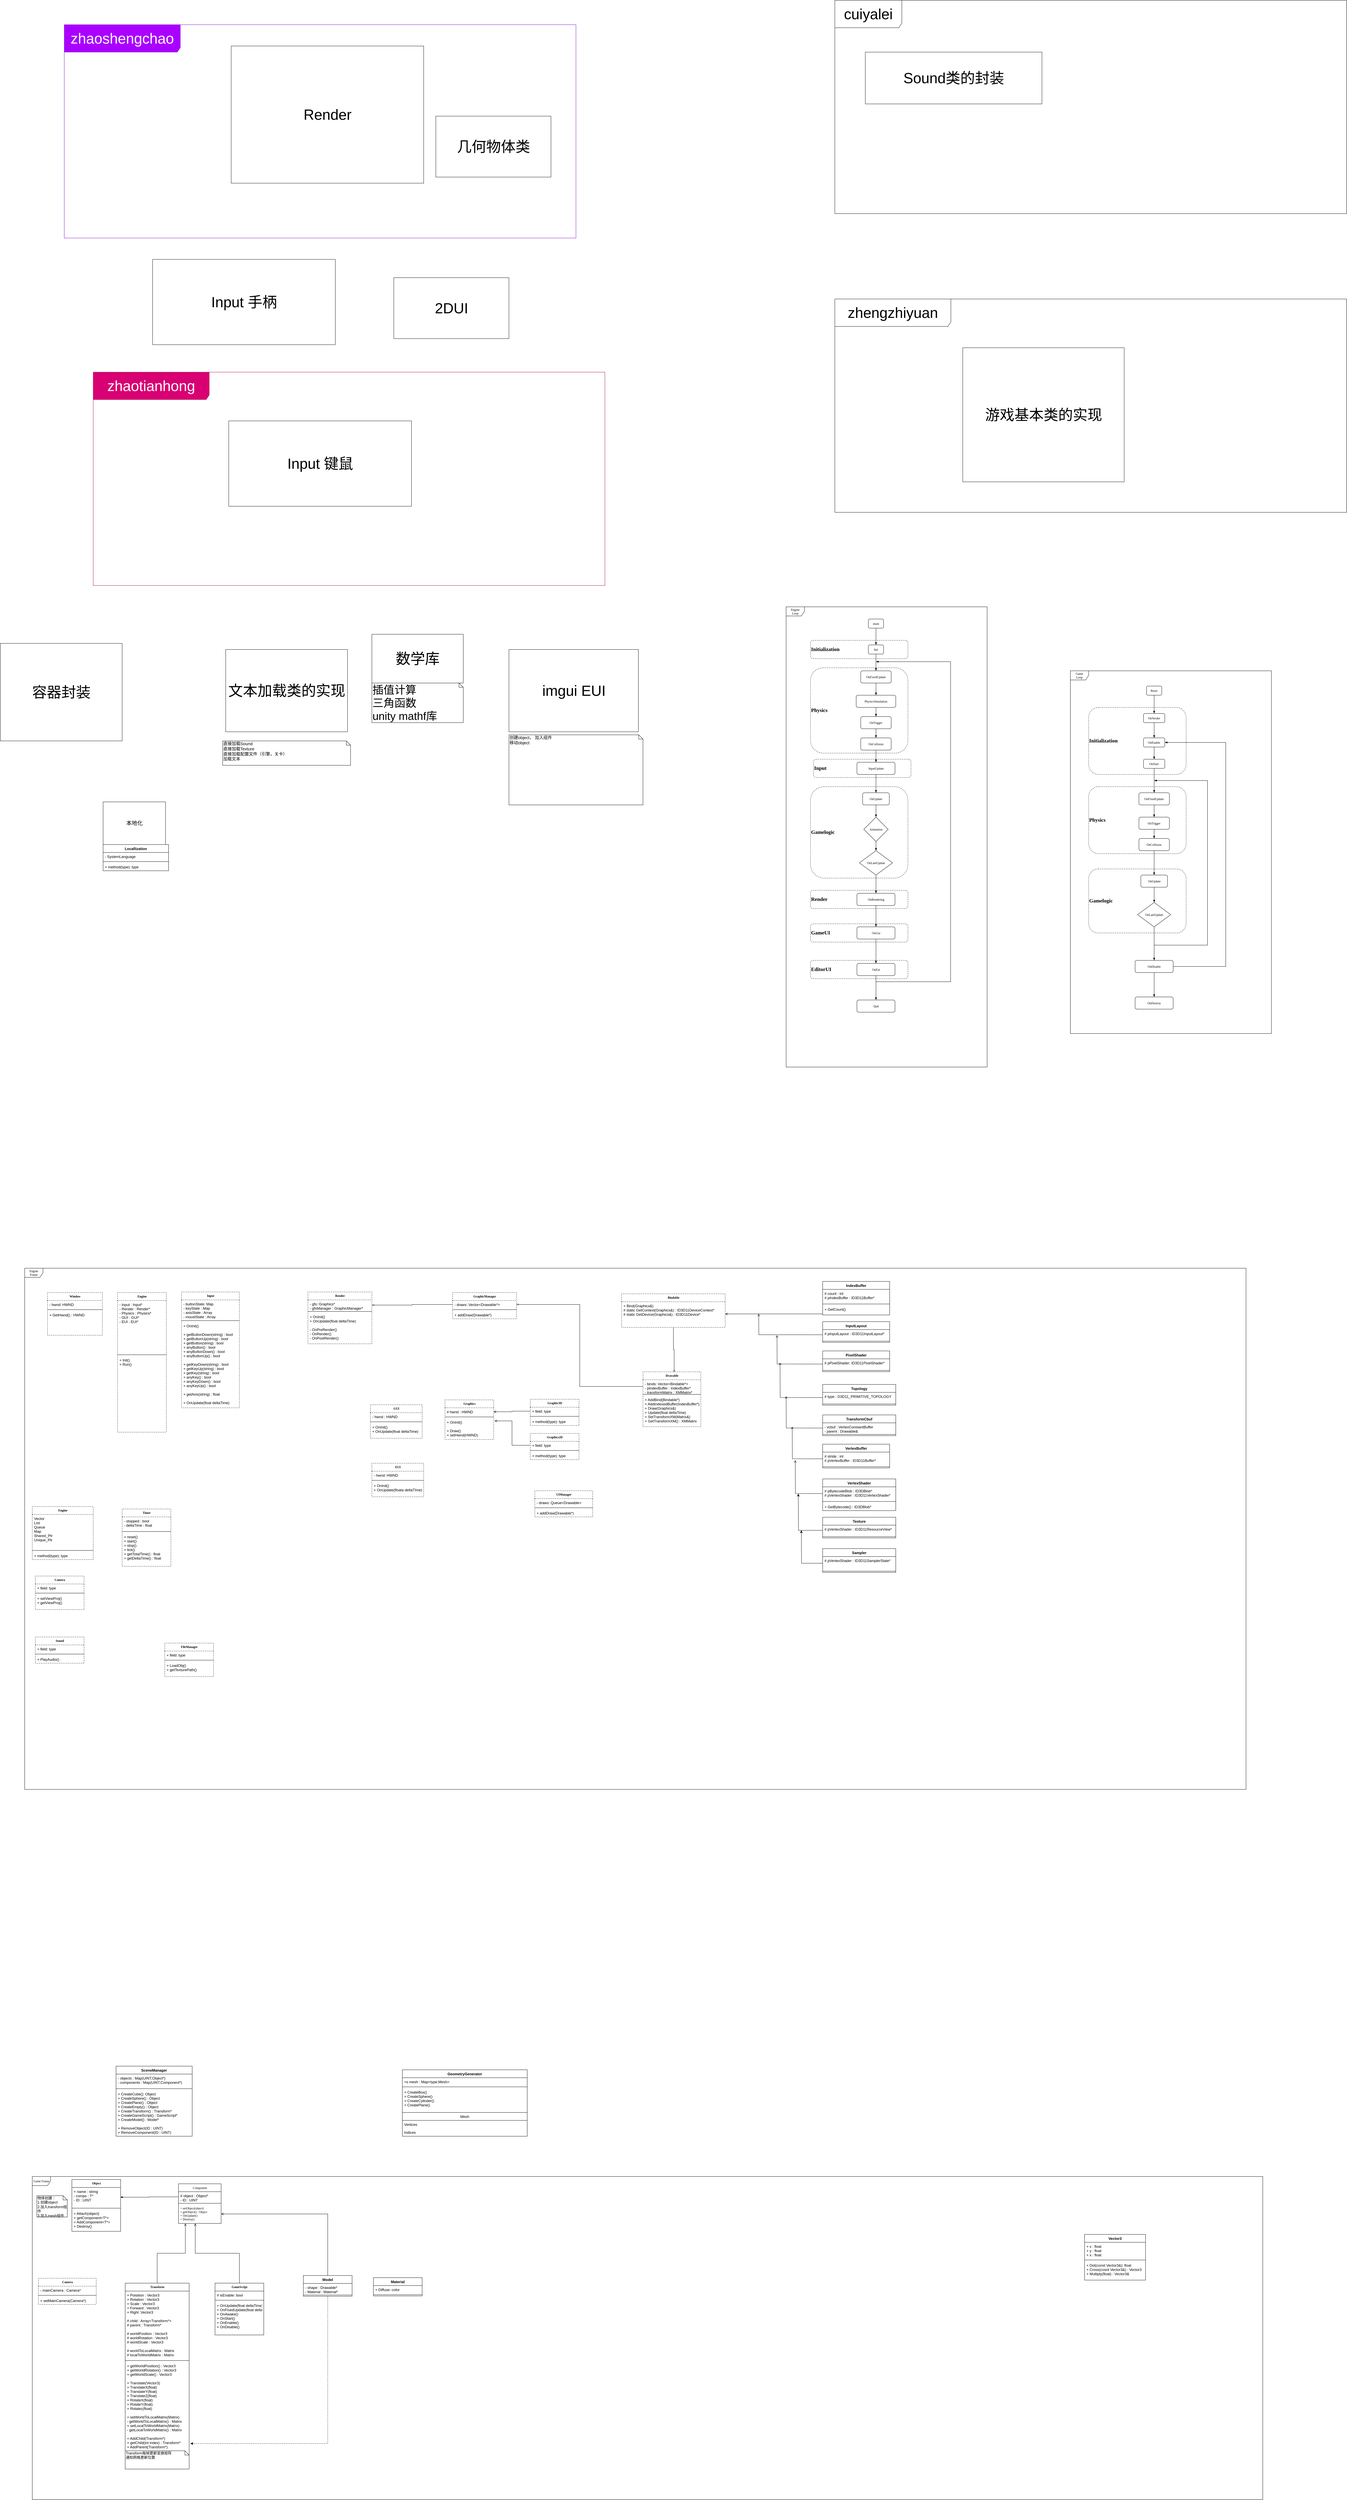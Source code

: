 <mxfile version="12.4.2" type="device" pages="1"><diagram name="Page-1" id="c4acf3e9-155e-7222-9cf6-157b1a14988f"><mxGraphModel dx="8238" dy="9888" grid="1" gridSize="10" guides="1" tooltips="1" connect="1" arrows="1" fold="1" page="1" pageScale="1" pageWidth="850" pageHeight="1100" background="#ffffff" math="0" shadow="0"><root><mxCell id="0"/><mxCell id="1" parent="0"/><mxCell id="H6gUZtu65jWpiv7_xnWX-73" value="Engine&lt;br&gt;Frame" style="shape=umlFrame;whiteSpace=wrap;html=1;rounded=0;shadow=0;comic=0;labelBackgroundColor=none;strokeWidth=1;fontFamily=Verdana;fontSize=10;align=center;" parent="1" vertex="1"><mxGeometry x="-1640" y="-2070" width="4010" height="1710" as="geometry"/></mxCell><mxCell id="H6gUZtu65jWpiv7_xnWX-184" value="Window" style="swimlane;fontStyle=1;align=center;verticalAlign=top;childLayout=stackLayout;horizontal=1;startSize=26;horizontalStack=0;resizeParent=1;resizeParentMax=0;resizeLast=0;collapsible=1;marginBottom=0;rounded=0;shadow=0;glass=0;dashed=1;comic=0;strokeWidth=1;fillColor=none;fontFamily=Verdana;fontSize=10;html=1;" parent="1" vertex="1"><mxGeometry x="-1565" y="-1990" width="180" height="140" as="geometry"/></mxCell><mxCell id="H6gUZtu65jWpiv7_xnWX-185" value="- hwnd: HWND" style="text;strokeColor=none;fillColor=none;align=left;verticalAlign=top;spacingLeft=4;spacingRight=4;overflow=hidden;rotatable=0;points=[[0,0.5],[1,0.5]];portConstraint=eastwest;" parent="H6gUZtu65jWpiv7_xnWX-184" vertex="1"><mxGeometry y="26" width="180" height="26" as="geometry"/></mxCell><mxCell id="H6gUZtu65jWpiv7_xnWX-186" value="" style="line;strokeWidth=1;fillColor=none;align=left;verticalAlign=middle;spacingTop=-1;spacingLeft=3;spacingRight=3;rotatable=0;labelPosition=right;points=[];portConstraint=eastwest;" parent="H6gUZtu65jWpiv7_xnWX-184" vertex="1"><mxGeometry y="52" width="180" height="8" as="geometry"/></mxCell><mxCell id="H6gUZtu65jWpiv7_xnWX-187" value="+ GetHwnd() : HWND" style="text;strokeColor=none;fillColor=none;align=left;verticalAlign=top;spacingLeft=4;spacingRight=4;overflow=hidden;rotatable=0;points=[[0,0.5],[1,0.5]];portConstraint=eastwest;" parent="H6gUZtu65jWpiv7_xnWX-184" vertex="1"><mxGeometry y="60" width="180" height="80" as="geometry"/></mxCell><mxCell id="H6gUZtu65jWpiv7_xnWX-188" value="Engine" style="swimlane;fontStyle=1;align=center;verticalAlign=top;childLayout=stackLayout;horizontal=1;startSize=26;horizontalStack=0;resizeParent=1;resizeParentMax=0;resizeLast=0;collapsible=1;marginBottom=0;rounded=0;shadow=0;glass=0;dashed=1;comic=0;strokeWidth=1;fillColor=none;fontFamily=Verdana;fontSize=10;html=1;" parent="1" vertex="1"><mxGeometry x="-1335" y="-1990" width="160" height="458" as="geometry"/></mxCell><mxCell id="H6gUZtu65jWpiv7_xnWX-189" value="- Input : Input*&#10;- Render : Render*&#10;- Physics : Physics*&#10;- GUI : GUI*&#10;- EUI : EUI*&#10;" style="text;strokeColor=none;fillColor=none;align=left;verticalAlign=top;spacingLeft=4;spacingRight=4;overflow=hidden;rotatable=0;points=[[0,0.5],[1,0.5]];portConstraint=eastwest;" parent="H6gUZtu65jWpiv7_xnWX-188" vertex="1"><mxGeometry y="26" width="160" height="174" as="geometry"/></mxCell><mxCell id="H6gUZtu65jWpiv7_xnWX-190" value="" style="line;strokeWidth=1;fillColor=none;align=left;verticalAlign=middle;spacingTop=-1;spacingLeft=3;spacingRight=3;rotatable=0;labelPosition=right;points=[];portConstraint=eastwest;" parent="H6gUZtu65jWpiv7_xnWX-188" vertex="1"><mxGeometry y="200" width="160" height="8" as="geometry"/></mxCell><mxCell id="H6gUZtu65jWpiv7_xnWX-191" value="+ Init()&#10;+ Run()&#10;" style="text;strokeColor=none;fillColor=none;align=left;verticalAlign=top;spacingLeft=4;spacingRight=4;overflow=hidden;rotatable=0;points=[[0,0.5],[1,0.5]];portConstraint=eastwest;" parent="H6gUZtu65jWpiv7_xnWX-188" vertex="1"><mxGeometry y="208" width="160" height="250" as="geometry"/></mxCell><mxCell id="H6gUZtu65jWpiv7_xnWX-200" value="Input" style="swimlane;fontStyle=1;align=center;verticalAlign=top;childLayout=stackLayout;horizontal=1;startSize=26;horizontalStack=0;resizeParent=1;resizeParentMax=0;resizeLast=0;collapsible=1;marginBottom=0;rounded=0;shadow=0;glass=0;dashed=1;comic=0;strokeWidth=1;fillColor=none;fontFamily=Verdana;fontSize=10;html=1;" parent="1" vertex="1"><mxGeometry x="-1125" y="-1992" width="190" height="380" as="geometry"/></mxCell><mxCell id="H6gUZtu65jWpiv7_xnWX-201" value="- buttonState: Map&#10;- keyState : Map&#10;- axisState : Array&#10;- moustState : Array" style="text;strokeColor=none;fillColor=none;align=left;verticalAlign=top;spacingLeft=4;spacingRight=4;overflow=hidden;rotatable=0;points=[[0,0.5],[1,0.5]];portConstraint=eastwest;" parent="H6gUZtu65jWpiv7_xnWX-200" vertex="1"><mxGeometry y="26" width="190" height="64" as="geometry"/></mxCell><mxCell id="H6gUZtu65jWpiv7_xnWX-202" value="" style="line;strokeWidth=1;fillColor=none;align=left;verticalAlign=middle;spacingTop=-1;spacingLeft=3;spacingRight=3;rotatable=0;labelPosition=right;points=[];portConstraint=eastwest;" parent="H6gUZtu65jWpiv7_xnWX-200" vertex="1"><mxGeometry y="90" width="190" height="8" as="geometry"/></mxCell><mxCell id="H6gUZtu65jWpiv7_xnWX-203" value="+ OnInit()&#10;&#10;+ getButtonDown(string) : bool&#10;+ getButtonUp(string) : bool&#10;+ getButton(string) : bool&#10;+ anyButton() : bool&#10;+ anyButtonDown() : bool&#10;+ anyButtonUp() : bool&#10;&#10;+ getKeyDown(string) : bool&#10;+ getKeyUp(string) : bool&#10;+ getKey(string) : bool&#10;+ anyKey() : bool&#10;+ anyKeyDown() : bool&#10;+ anyKeyUp() : bool&#10;&#10;+ getAxis(string) : float&#10;&#10;+ OnUpdate(float deltaTime)" style="text;strokeColor=none;fillColor=none;align=left;verticalAlign=top;spacingLeft=4;spacingRight=4;overflow=hidden;rotatable=0;points=[[0,0.5],[1,0.5]];portConstraint=eastwest;" parent="H6gUZtu65jWpiv7_xnWX-200" vertex="1"><mxGeometry y="98" width="190" height="282" as="geometry"/></mxCell><mxCell id="H6gUZtu65jWpiv7_xnWX-204" value="Render" style="swimlane;fontStyle=1;align=center;verticalAlign=top;childLayout=stackLayout;horizontal=1;startSize=26;horizontalStack=0;resizeParent=1;resizeParentMax=0;resizeLast=0;collapsible=1;marginBottom=0;rounded=0;shadow=0;glass=0;dashed=1;comic=0;strokeWidth=1;fillColor=none;fontFamily=Verdana;fontSize=10;html=1;" parent="1" vertex="1"><mxGeometry x="-710" y="-1992" width="210" height="170" as="geometry"/></mxCell><mxCell id="H6gUZtu65jWpiv7_xnWX-205" value="- gfx: Graphics*&#10;- gfxManager : GraphicManager*" style="text;strokeColor=none;fillColor=none;align=left;verticalAlign=top;spacingLeft=4;spacingRight=4;overflow=hidden;rotatable=0;points=[[0,0.5],[1,0.5]];portConstraint=eastwest;" parent="H6gUZtu65jWpiv7_xnWX-204" vertex="1"><mxGeometry y="26" width="210" height="34" as="geometry"/></mxCell><mxCell id="H6gUZtu65jWpiv7_xnWX-206" value="" style="line;strokeWidth=1;fillColor=none;align=left;verticalAlign=middle;spacingTop=-1;spacingLeft=3;spacingRight=3;rotatable=0;labelPosition=right;points=[];portConstraint=eastwest;" parent="H6gUZtu65jWpiv7_xnWX-204" vertex="1"><mxGeometry y="60" width="210" height="8" as="geometry"/></mxCell><mxCell id="H6gUZtu65jWpiv7_xnWX-207" value="+ OnInit()&#10;+ OnUpdate(float deltaTime)&#10;&#10;- OnPreRender()&#10;- OnRender()&#10;- OnPostRender()" style="text;strokeColor=none;fillColor=none;align=left;verticalAlign=top;spacingLeft=4;spacingRight=4;overflow=hidden;rotatable=0;points=[[0,0.5],[1,0.5]];portConstraint=eastwest;" parent="H6gUZtu65jWpiv7_xnWX-204" vertex="1"><mxGeometry y="68" width="210" height="102" as="geometry"/></mxCell><mxCell id="H6gUZtu65jWpiv7_xnWX-208" value="Graphics" style="swimlane;fontStyle=1;align=center;verticalAlign=top;childLayout=stackLayout;horizontal=1;startSize=26;horizontalStack=0;resizeParent=1;resizeParentMax=0;resizeLast=0;collapsible=1;marginBottom=0;rounded=0;shadow=0;glass=0;dashed=1;comic=0;strokeWidth=1;fillColor=none;fontFamily=Verdana;fontSize=10;html=1;" parent="1" vertex="1"><mxGeometry x="-260" y="-1638" width="160" height="130" as="geometry"/></mxCell><mxCell id="H6gUZtu65jWpiv7_xnWX-209" value="# hwnd : HWND" style="text;strokeColor=none;fillColor=none;align=left;verticalAlign=top;spacingLeft=4;spacingRight=4;overflow=hidden;rotatable=0;points=[[0,0.5],[1,0.5]];portConstraint=eastwest;" parent="H6gUZtu65jWpiv7_xnWX-208" vertex="1"><mxGeometry y="26" width="160" height="26" as="geometry"/></mxCell><mxCell id="H6gUZtu65jWpiv7_xnWX-210" value="" style="line;strokeWidth=1;fillColor=none;align=left;verticalAlign=middle;spacingTop=-1;spacingLeft=3;spacingRight=3;rotatable=0;labelPosition=right;points=[];portConstraint=eastwest;" parent="H6gUZtu65jWpiv7_xnWX-208" vertex="1"><mxGeometry y="52" width="160" height="8" as="geometry"/></mxCell><mxCell id="H6gUZtu65jWpiv7_xnWX-211" value="+ OnInit()&#10;&#10;+ Draw()&#10;+ setHwnd(HWND)" style="text;strokeColor=none;fillColor=none;align=left;verticalAlign=top;spacingLeft=4;spacingRight=4;overflow=hidden;rotatable=0;points=[[0,0.5],[1,0.5]];portConstraint=eastwest;" parent="H6gUZtu65jWpiv7_xnWX-208" vertex="1"><mxGeometry y="60" width="160" height="70" as="geometry"/></mxCell><mxCell id="H6gUZtu65jWpiv7_xnWX-212" value="GUI" style="swimlane;fontStyle=1;align=center;verticalAlign=top;childLayout=stackLayout;horizontal=1;startSize=26;horizontalStack=0;resizeParent=1;resizeParentMax=0;resizeLast=0;collapsible=1;marginBottom=0;rounded=0;shadow=0;glass=0;dashed=1;comic=0;strokeWidth=1;fillColor=none;fontFamily=Verdana;fontSize=10;html=1;" parent="1" vertex="1"><mxGeometry x="-505" y="-1622" width="170" height="110" as="geometry"/></mxCell><mxCell id="H6gUZtu65jWpiv7_xnWX-213" value="- hwnd : HWND" style="text;strokeColor=none;fillColor=none;align=left;verticalAlign=top;spacingLeft=4;spacingRight=4;overflow=hidden;rotatable=0;points=[[0,0.5],[1,0.5]];portConstraint=eastwest;" parent="H6gUZtu65jWpiv7_xnWX-212" vertex="1"><mxGeometry y="26" width="170" height="26" as="geometry"/></mxCell><mxCell id="H6gUZtu65jWpiv7_xnWX-214" value="" style="line;strokeWidth=1;fillColor=none;align=left;verticalAlign=middle;spacingTop=-1;spacingLeft=3;spacingRight=3;rotatable=0;labelPosition=right;points=[];portConstraint=eastwest;" parent="H6gUZtu65jWpiv7_xnWX-212" vertex="1"><mxGeometry y="52" width="170" height="8" as="geometry"/></mxCell><mxCell id="H6gUZtu65jWpiv7_xnWX-215" value="+ OnInit()&#10;+ OnUpdate(float deltaTime)" style="text;strokeColor=none;fillColor=none;align=left;verticalAlign=top;spacingLeft=4;spacingRight=4;overflow=hidden;rotatable=0;points=[[0,0.5],[1,0.5]];portConstraint=eastwest;" parent="H6gUZtu65jWpiv7_xnWX-212" vertex="1"><mxGeometry y="60" width="170" height="50" as="geometry"/></mxCell><mxCell id="H6gUZtu65jWpiv7_xnWX-216" value="EUI" style="swimlane;fontStyle=1;align=center;verticalAlign=top;childLayout=stackLayout;horizontal=1;startSize=26;horizontalStack=0;resizeParent=1;resizeParentMax=0;resizeLast=0;collapsible=1;marginBottom=0;rounded=0;shadow=0;glass=0;dashed=1;comic=0;strokeWidth=1;fillColor=none;fontFamily=Verdana;fontSize=10;html=1;" parent="1" vertex="1"><mxGeometry x="-500" y="-1430" width="170" height="110" as="geometry"/></mxCell><mxCell id="H6gUZtu65jWpiv7_xnWX-217" value="- hwnd: HWND" style="text;strokeColor=none;fillColor=none;align=left;verticalAlign=top;spacingLeft=4;spacingRight=4;overflow=hidden;rotatable=0;points=[[0,0.5],[1,0.5]];portConstraint=eastwest;" parent="H6gUZtu65jWpiv7_xnWX-216" vertex="1"><mxGeometry y="26" width="170" height="26" as="geometry"/></mxCell><mxCell id="H6gUZtu65jWpiv7_xnWX-218" value="" style="line;strokeWidth=1;fillColor=none;align=left;verticalAlign=middle;spacingTop=-1;spacingLeft=3;spacingRight=3;rotatable=0;labelPosition=right;points=[];portConstraint=eastwest;" parent="H6gUZtu65jWpiv7_xnWX-216" vertex="1"><mxGeometry y="52" width="170" height="8" as="geometry"/></mxCell><mxCell id="H6gUZtu65jWpiv7_xnWX-219" value="+ OnInit()&#10;+ OnUpdate(floata deltaTIme)" style="text;strokeColor=none;fillColor=none;align=left;verticalAlign=top;spacingLeft=4;spacingRight=4;overflow=hidden;rotatable=0;points=[[0,0.5],[1,0.5]];portConstraint=eastwest;" parent="H6gUZtu65jWpiv7_xnWX-216" vertex="1"><mxGeometry y="60" width="170" height="50" as="geometry"/></mxCell><mxCell id="H6gUZtu65jWpiv7_xnWX-220" value="GraphicManager" style="swimlane;fontStyle=1;align=center;verticalAlign=top;childLayout=stackLayout;horizontal=1;startSize=26;horizontalStack=0;resizeParent=1;resizeParentMax=0;resizeLast=0;collapsible=1;marginBottom=0;rounded=0;shadow=0;glass=0;dashed=1;comic=0;strokeWidth=1;fillColor=none;fontFamily=Verdana;fontSize=10;html=1;" parent="1" vertex="1"><mxGeometry x="-235" y="-1990" width="210" height="86" as="geometry"/></mxCell><mxCell id="H6gUZtu65jWpiv7_xnWX-221" value="- draws: Vector&lt;Drawable*&gt;" style="text;strokeColor=none;fillColor=none;align=left;verticalAlign=top;spacingLeft=4;spacingRight=4;overflow=hidden;rotatable=0;points=[[0,0.5],[1,0.5]];portConstraint=eastwest;" parent="H6gUZtu65jWpiv7_xnWX-220" vertex="1"><mxGeometry y="26" width="210" height="26" as="geometry"/></mxCell><mxCell id="H6gUZtu65jWpiv7_xnWX-222" value="" style="line;strokeWidth=1;fillColor=none;align=left;verticalAlign=middle;spacingTop=-1;spacingLeft=3;spacingRight=3;rotatable=0;labelPosition=right;points=[];portConstraint=eastwest;" parent="H6gUZtu65jWpiv7_xnWX-220" vertex="1"><mxGeometry y="52" width="210" height="8" as="geometry"/></mxCell><mxCell id="H6gUZtu65jWpiv7_xnWX-223" value="+ addDraw(Drawable*)" style="text;strokeColor=none;fillColor=none;align=left;verticalAlign=top;spacingLeft=4;spacingRight=4;overflow=hidden;rotatable=0;points=[[0,0.5],[1,0.5]];portConstraint=eastwest;" parent="H6gUZtu65jWpiv7_xnWX-220" vertex="1"><mxGeometry y="60" width="210" height="26" as="geometry"/></mxCell><mxCell id="H6gUZtu65jWpiv7_xnWX-224" value="Drawable" style="swimlane;fontStyle=1;align=center;verticalAlign=top;childLayout=stackLayout;horizontal=1;startSize=26;horizontalStack=0;resizeParent=1;resizeParentMax=0;resizeLast=0;collapsible=1;marginBottom=0;rounded=0;shadow=0;glass=0;dashed=1;comic=0;strokeWidth=1;fillColor=none;fontFamily=Verdana;fontSize=10;html=1;" parent="1" vertex="1"><mxGeometry x="390" y="-1730" width="190" height="180" as="geometry"/></mxCell><mxCell id="H6gUZtu65jWpiv7_xnWX-225" value="- binds: Vector&lt;Bindable*&gt;&#10;- pIndexBuffer : IndexBuffer*&#10;- transformMatrix : XMMatrix*" style="text;strokeColor=none;fillColor=none;align=left;verticalAlign=top;spacingLeft=4;spacingRight=4;overflow=hidden;rotatable=0;points=[[0,0.5],[1,0.5]];portConstraint=eastwest;" parent="H6gUZtu65jWpiv7_xnWX-224" vertex="1"><mxGeometry y="26" width="190" height="44" as="geometry"/></mxCell><mxCell id="H6gUZtu65jWpiv7_xnWX-226" value="" style="line;strokeWidth=1;fillColor=none;align=left;verticalAlign=middle;spacingTop=-1;spacingLeft=3;spacingRight=3;rotatable=0;labelPosition=right;points=[];portConstraint=eastwest;" parent="H6gUZtu65jWpiv7_xnWX-224" vertex="1"><mxGeometry y="70" width="190" height="8" as="geometry"/></mxCell><mxCell id="H6gUZtu65jWpiv7_xnWX-227" value="+ AddBind(Bindable*)&#10;+ AddIndexedBuffer(IndexBuffer*)&#10;+ Draw(Graphics&amp;)&#10;+ Update(float deltaTime)&#10;+ SetTransformXM(Matrix&amp;)&#10;+ GetTransformXM() : XMMatrix" style="text;strokeColor=none;fillColor=none;align=left;verticalAlign=top;spacingLeft=4;spacingRight=4;overflow=hidden;rotatable=0;points=[[0,0.5],[1,0.5]];portConstraint=eastwest;" parent="H6gUZtu65jWpiv7_xnWX-224" vertex="1"><mxGeometry y="78" width="190" height="102" as="geometry"/></mxCell><mxCell id="uwMB3Q1lVfNLNDKnYUVP-76" value="" style="edgeStyle=orthogonalEdgeStyle;rounded=0;orthogonalLoop=1;jettySize=auto;html=1;endArrow=diamondThin;endFill=0;entryX=0.539;entryY=0.006;entryDx=0;entryDy=0;entryPerimeter=0;" parent="1" source="H6gUZtu65jWpiv7_xnWX-228" target="H6gUZtu65jWpiv7_xnWX-224" edge="1"><mxGeometry relative="1" as="geometry"><mxPoint x="490" y="-1796" as="targetPoint"/></mxGeometry></mxCell><mxCell id="H6gUZtu65jWpiv7_xnWX-228" value="Bindable" style="swimlane;fontStyle=1;align=center;verticalAlign=top;childLayout=stackLayout;horizontal=1;startSize=26;horizontalStack=0;resizeParent=1;resizeParentMax=0;resizeLast=0;collapsible=1;marginBottom=0;rounded=0;shadow=0;glass=0;dashed=1;comic=0;strokeWidth=1;fillColor=none;fontFamily=Verdana;fontSize=10;html=1;" parent="1" vertex="1"><mxGeometry x="320" y="-1986" width="340" height="110" as="geometry"/></mxCell><mxCell id="H6gUZtu65jWpiv7_xnWX-231" value="+ Bind(Graphics&amp;)&#10;# static GetContext(Graphics&amp;) : ID3D11DeviceContext*&#10;# static GetDevice(Graphics&amp;) : ID3D11Device*" style="text;strokeColor=none;fillColor=none;align=left;verticalAlign=top;spacingLeft=4;spacingRight=4;overflow=hidden;rotatable=0;points=[[0,0.5],[1,0.5]];portConstraint=eastwest;" parent="H6gUZtu65jWpiv7_xnWX-228" vertex="1"><mxGeometry y="26" width="340" height="84" as="geometry"/></mxCell><mxCell id="H6gUZtu65jWpiv7_xnWX-235" style="edgeStyle=orthogonalEdgeStyle;rounded=0;orthogonalLoop=1;jettySize=auto;html=1;exitX=0;exitY=0.5;exitDx=0;exitDy=0;entryX=1;entryY=0.5;entryDx=0;entryDy=0;endArrow=diamondThin;endFill=0;fontFamily=Verdana;fontSize=10;" parent="1" source="H6gUZtu65jWpiv7_xnWX-221" target="H6gUZtu65jWpiv7_xnWX-205" edge="1"><mxGeometry relative="1" as="geometry"/></mxCell><mxCell id="H6gUZtu65jWpiv7_xnWX-237" value="UIManager" style="swimlane;fontStyle=1;align=center;verticalAlign=top;childLayout=stackLayout;horizontal=1;startSize=26;horizontalStack=0;resizeParent=1;resizeParentMax=0;resizeLast=0;collapsible=1;marginBottom=0;rounded=0;shadow=0;glass=0;dashed=1;comic=0;strokeWidth=1;fillColor=none;fontFamily=Verdana;fontSize=10;html=1;" parent="1" vertex="1"><mxGeometry x="35" y="-1340" width="190" height="86" as="geometry"/></mxCell><mxCell id="H6gUZtu65jWpiv7_xnWX-238" value="- draws: Queue&lt;Drawable&gt;" style="text;strokeColor=none;fillColor=none;align=left;verticalAlign=top;spacingLeft=4;spacingRight=4;overflow=hidden;rotatable=0;points=[[0,0.5],[1,0.5]];portConstraint=eastwest;" parent="H6gUZtu65jWpiv7_xnWX-237" vertex="1"><mxGeometry y="26" width="190" height="26" as="geometry"/></mxCell><mxCell id="H6gUZtu65jWpiv7_xnWX-239" value="" style="line;strokeWidth=1;fillColor=none;align=left;verticalAlign=middle;spacingTop=-1;spacingLeft=3;spacingRight=3;rotatable=0;labelPosition=right;points=[];portConstraint=eastwest;" parent="H6gUZtu65jWpiv7_xnWX-237" vertex="1"><mxGeometry y="52" width="190" height="8" as="geometry"/></mxCell><mxCell id="H6gUZtu65jWpiv7_xnWX-240" value="+ addDraw(Drawable*)" style="text;strokeColor=none;fillColor=none;align=left;verticalAlign=top;spacingLeft=4;spacingRight=4;overflow=hidden;rotatable=0;points=[[0,0.5],[1,0.5]];portConstraint=eastwest;" parent="H6gUZtu65jWpiv7_xnWX-237" vertex="1"><mxGeometry y="60" width="190" height="26" as="geometry"/></mxCell><mxCell id="H6gUZtu65jWpiv7_xnWX-241" value="Graphic3D" style="swimlane;fontStyle=1;align=center;verticalAlign=top;childLayout=stackLayout;horizontal=1;startSize=26;horizontalStack=0;resizeParent=1;resizeParentMax=0;resizeLast=0;collapsible=1;marginBottom=0;rounded=0;shadow=0;glass=0;dashed=1;comic=0;strokeWidth=1;fillColor=none;fontFamily=Verdana;fontSize=10;html=1;" parent="1" vertex="1"><mxGeometry x="20" y="-1640" width="160" height="86" as="geometry"/></mxCell><mxCell id="H6gUZtu65jWpiv7_xnWX-242" value="+ field: type" style="text;strokeColor=none;fillColor=none;align=left;verticalAlign=top;spacingLeft=4;spacingRight=4;overflow=hidden;rotatable=0;points=[[0,0.5],[1,0.5]];portConstraint=eastwest;" parent="H6gUZtu65jWpiv7_xnWX-241" vertex="1"><mxGeometry y="26" width="160" height="26" as="geometry"/></mxCell><mxCell id="H6gUZtu65jWpiv7_xnWX-243" value="" style="line;strokeWidth=1;fillColor=none;align=left;verticalAlign=middle;spacingTop=-1;spacingLeft=3;spacingRight=3;rotatable=0;labelPosition=right;points=[];portConstraint=eastwest;" parent="H6gUZtu65jWpiv7_xnWX-241" vertex="1"><mxGeometry y="52" width="160" height="8" as="geometry"/></mxCell><mxCell id="H6gUZtu65jWpiv7_xnWX-244" value="+ method(type): type" style="text;strokeColor=none;fillColor=none;align=left;verticalAlign=top;spacingLeft=4;spacingRight=4;overflow=hidden;rotatable=0;points=[[0,0.5],[1,0.5]];portConstraint=eastwest;" parent="H6gUZtu65jWpiv7_xnWX-241" vertex="1"><mxGeometry y="60" width="160" height="26" as="geometry"/></mxCell><mxCell id="H6gUZtu65jWpiv7_xnWX-245" value="Graphics2D" style="swimlane;fontStyle=1;align=center;verticalAlign=top;childLayout=stackLayout;horizontal=1;startSize=26;horizontalStack=0;resizeParent=1;resizeParentMax=0;resizeLast=0;collapsible=1;marginBottom=0;rounded=0;shadow=0;glass=0;dashed=1;comic=0;strokeWidth=1;fillColor=none;fontFamily=Verdana;fontSize=10;html=1;" parent="1" vertex="1"><mxGeometry x="20" y="-1528" width="160" height="86" as="geometry"/></mxCell><mxCell id="H6gUZtu65jWpiv7_xnWX-246" value="+ field: type" style="text;strokeColor=none;fillColor=none;align=left;verticalAlign=top;spacingLeft=4;spacingRight=4;overflow=hidden;rotatable=0;points=[[0,0.5],[1,0.5]];portConstraint=eastwest;" parent="H6gUZtu65jWpiv7_xnWX-245" vertex="1"><mxGeometry y="26" width="160" height="26" as="geometry"/></mxCell><mxCell id="H6gUZtu65jWpiv7_xnWX-247" value="" style="line;strokeWidth=1;fillColor=none;align=left;verticalAlign=middle;spacingTop=-1;spacingLeft=3;spacingRight=3;rotatable=0;labelPosition=right;points=[];portConstraint=eastwest;" parent="H6gUZtu65jWpiv7_xnWX-245" vertex="1"><mxGeometry y="52" width="160" height="8" as="geometry"/></mxCell><mxCell id="H6gUZtu65jWpiv7_xnWX-248" value="+ method(type): type" style="text;strokeColor=none;fillColor=none;align=left;verticalAlign=top;spacingLeft=4;spacingRight=4;overflow=hidden;rotatable=0;points=[[0,0.5],[1,0.5]];portConstraint=eastwest;" parent="H6gUZtu65jWpiv7_xnWX-245" vertex="1"><mxGeometry y="60" width="160" height="26" as="geometry"/></mxCell><mxCell id="H6gUZtu65jWpiv7_xnWX-249" style="edgeStyle=orthogonalEdgeStyle;rounded=0;orthogonalLoop=1;jettySize=auto;html=1;exitX=0;exitY=0.5;exitDx=0;exitDy=0;entryX=1;entryY=0.5;entryDx=0;entryDy=0;endArrow=open;endFill=0;fontFamily=Verdana;fontSize=10;" parent="1" source="H6gUZtu65jWpiv7_xnWX-242" target="H6gUZtu65jWpiv7_xnWX-209" edge="1"><mxGeometry relative="1" as="geometry"/></mxCell><mxCell id="H6gUZtu65jWpiv7_xnWX-250" style="edgeStyle=orthogonalEdgeStyle;rounded=0;orthogonalLoop=1;jettySize=auto;html=1;exitX=0;exitY=0.5;exitDx=0;exitDy=0;entryX=1.019;entryY=0.129;entryDx=0;entryDy=0;entryPerimeter=0;endArrow=open;endFill=0;fontFamily=Verdana;fontSize=10;" parent="1" source="H6gUZtu65jWpiv7_xnWX-246" target="H6gUZtu65jWpiv7_xnWX-211" edge="1"><mxGeometry relative="1" as="geometry"/></mxCell><mxCell id="H6gUZtu65jWpiv7_xnWX-251" value="Sound" style="swimlane;fontStyle=1;align=center;verticalAlign=top;childLayout=stackLayout;horizontal=1;startSize=26;horizontalStack=0;resizeParent=1;resizeParentMax=0;resizeLast=0;collapsible=1;marginBottom=0;rounded=0;shadow=0;glass=0;dashed=1;comic=0;strokeWidth=1;fillColor=none;fontFamily=Verdana;fontSize=10;html=1;" parent="1" vertex="1"><mxGeometry x="-1605" y="-860" width="160" height="86" as="geometry"/></mxCell><mxCell id="H6gUZtu65jWpiv7_xnWX-252" value="+ field: type" style="text;strokeColor=none;fillColor=none;align=left;verticalAlign=top;spacingLeft=4;spacingRight=4;overflow=hidden;rotatable=0;points=[[0,0.5],[1,0.5]];portConstraint=eastwest;" parent="H6gUZtu65jWpiv7_xnWX-251" vertex="1"><mxGeometry y="26" width="160" height="26" as="geometry"/></mxCell><mxCell id="H6gUZtu65jWpiv7_xnWX-253" value="" style="line;strokeWidth=1;fillColor=none;align=left;verticalAlign=middle;spacingTop=-1;spacingLeft=3;spacingRight=3;rotatable=0;labelPosition=right;points=[];portConstraint=eastwest;" parent="H6gUZtu65jWpiv7_xnWX-251" vertex="1"><mxGeometry y="52" width="160" height="8" as="geometry"/></mxCell><mxCell id="H6gUZtu65jWpiv7_xnWX-254" value="+ PlayAudio()" style="text;strokeColor=none;fillColor=none;align=left;verticalAlign=top;spacingLeft=4;spacingRight=4;overflow=hidden;rotatable=0;points=[[0,0.5],[1,0.5]];portConstraint=eastwest;" parent="H6gUZtu65jWpiv7_xnWX-251" vertex="1"><mxGeometry y="60" width="160" height="26" as="geometry"/></mxCell><mxCell id="H6gUZtu65jWpiv7_xnWX-255" value="Engine" style="swimlane;fontStyle=1;align=center;verticalAlign=top;childLayout=stackLayout;horizontal=1;startSize=26;horizontalStack=0;resizeParent=1;resizeParentMax=0;resizeLast=0;collapsible=1;marginBottom=0;rounded=0;shadow=0;glass=0;dashed=1;comic=0;strokeWidth=1;fillColor=none;fontFamily=Verdana;fontSize=10;html=1;" parent="1" vertex="1"><mxGeometry x="-1615" y="-1288" width="200" height="174" as="geometry"/></mxCell><mxCell id="H6gUZtu65jWpiv7_xnWX-256" value="Vector&#10;List&#10;Queue&#10;Map&#10;Shared_Ptr&#10;Unique_Ptr" style="text;strokeColor=none;fillColor=none;align=left;verticalAlign=top;spacingLeft=4;spacingRight=4;overflow=hidden;rotatable=0;points=[[0,0.5],[1,0.5]];portConstraint=eastwest;" parent="H6gUZtu65jWpiv7_xnWX-255" vertex="1"><mxGeometry y="26" width="200" height="114" as="geometry"/></mxCell><mxCell id="H6gUZtu65jWpiv7_xnWX-257" value="" style="line;strokeWidth=1;fillColor=none;align=left;verticalAlign=middle;spacingTop=-1;spacingLeft=3;spacingRight=3;rotatable=0;labelPosition=right;points=[];portConstraint=eastwest;" parent="H6gUZtu65jWpiv7_xnWX-255" vertex="1"><mxGeometry y="140" width="200" height="8" as="geometry"/></mxCell><mxCell id="H6gUZtu65jWpiv7_xnWX-258" value="+ method(type): type" style="text;strokeColor=none;fillColor=none;align=left;verticalAlign=top;spacingLeft=4;spacingRight=4;overflow=hidden;rotatable=0;points=[[0,0.5],[1,0.5]];portConstraint=eastwest;" parent="H6gUZtu65jWpiv7_xnWX-255" vertex="1"><mxGeometry y="148" width="200" height="26" as="geometry"/></mxCell><mxCell id="H6gUZtu65jWpiv7_xnWX-263" value="FileManager" style="swimlane;fontStyle=1;align=center;verticalAlign=top;childLayout=stackLayout;horizontal=1;startSize=26;horizontalStack=0;resizeParent=1;resizeParentMax=0;resizeLast=0;collapsible=1;marginBottom=0;rounded=0;shadow=0;glass=0;dashed=1;comic=0;strokeWidth=1;fillColor=none;fontFamily=Verdana;fontSize=10;html=1;" parent="1" vertex="1"><mxGeometry x="-1180" y="-840" width="160" height="110" as="geometry"/></mxCell><mxCell id="H6gUZtu65jWpiv7_xnWX-264" value="+ field: type" style="text;strokeColor=none;fillColor=none;align=left;verticalAlign=top;spacingLeft=4;spacingRight=4;overflow=hidden;rotatable=0;points=[[0,0.5],[1,0.5]];portConstraint=eastwest;" parent="H6gUZtu65jWpiv7_xnWX-263" vertex="1"><mxGeometry y="26" width="160" height="26" as="geometry"/></mxCell><mxCell id="H6gUZtu65jWpiv7_xnWX-265" value="" style="line;strokeWidth=1;fillColor=none;align=left;verticalAlign=middle;spacingTop=-1;spacingLeft=3;spacingRight=3;rotatable=0;labelPosition=right;points=[];portConstraint=eastwest;" parent="H6gUZtu65jWpiv7_xnWX-263" vertex="1"><mxGeometry y="52" width="160" height="8" as="geometry"/></mxCell><mxCell id="H6gUZtu65jWpiv7_xnWX-266" value="+ LoadObj()&#10;+ getTexturePath()" style="text;strokeColor=none;fillColor=none;align=left;verticalAlign=top;spacingLeft=4;spacingRight=4;overflow=hidden;rotatable=0;points=[[0,0.5],[1,0.5]];portConstraint=eastwest;" parent="H6gUZtu65jWpiv7_xnWX-263" vertex="1"><mxGeometry y="60" width="160" height="50" as="geometry"/></mxCell><mxCell id="H6gUZtu65jWpiv7_xnWX-267" value="Camera" style="swimlane;fontStyle=1;align=center;verticalAlign=top;childLayout=stackLayout;horizontal=1;startSize=26;horizontalStack=0;resizeParent=1;resizeParentMax=0;resizeLast=0;collapsible=1;marginBottom=0;rounded=0;shadow=0;glass=0;dashed=1;comic=0;strokeWidth=1;fillColor=none;fontFamily=Verdana;fontSize=10;html=1;" parent="1" vertex="1"><mxGeometry x="-1605" y="-1060" width="160" height="110" as="geometry"/></mxCell><mxCell id="H6gUZtu65jWpiv7_xnWX-268" value="+ field: type" style="text;strokeColor=none;fillColor=none;align=left;verticalAlign=top;spacingLeft=4;spacingRight=4;overflow=hidden;rotatable=0;points=[[0,0.5],[1,0.5]];portConstraint=eastwest;" parent="H6gUZtu65jWpiv7_xnWX-267" vertex="1"><mxGeometry y="26" width="160" height="26" as="geometry"/></mxCell><mxCell id="H6gUZtu65jWpiv7_xnWX-269" value="" style="line;strokeWidth=1;fillColor=none;align=left;verticalAlign=middle;spacingTop=-1;spacingLeft=3;spacingRight=3;rotatable=0;labelPosition=right;points=[];portConstraint=eastwest;" parent="H6gUZtu65jWpiv7_xnWX-267" vertex="1"><mxGeometry y="52" width="160" height="8" as="geometry"/></mxCell><mxCell id="H6gUZtu65jWpiv7_xnWX-270" value="+ setViewProj()&#10;+ getViewProj()" style="text;strokeColor=none;fillColor=none;align=left;verticalAlign=top;spacingLeft=4;spacingRight=4;overflow=hidden;rotatable=0;points=[[0,0.5],[1,0.5]];portConstraint=eastwest;" parent="H6gUZtu65jWpiv7_xnWX-267" vertex="1"><mxGeometry y="60" width="160" height="50" as="geometry"/></mxCell><mxCell id="H6gUZtu65jWpiv7_xnWX-271" value="Timer" style="swimlane;fontStyle=1;align=center;verticalAlign=top;childLayout=stackLayout;horizontal=1;startSize=26;horizontalStack=0;resizeParent=1;resizeParentMax=0;resizeLast=0;collapsible=1;marginBottom=0;rounded=0;shadow=0;glass=0;dashed=1;comic=0;strokeWidth=1;fillColor=none;fontFamily=Verdana;fontSize=10;html=1;" parent="1" vertex="1"><mxGeometry x="-1320" y="-1280" width="160" height="188" as="geometry"/></mxCell><mxCell id="H6gUZtu65jWpiv7_xnWX-272" value="- stopped : bool&#10;- deltaTime : float" style="text;strokeColor=none;fillColor=none;align=left;verticalAlign=top;spacingLeft=4;spacingRight=4;overflow=hidden;rotatable=0;points=[[0,0.5],[1,0.5]];portConstraint=eastwest;" parent="H6gUZtu65jWpiv7_xnWX-271" vertex="1"><mxGeometry y="26" width="160" height="44" as="geometry"/></mxCell><mxCell id="H6gUZtu65jWpiv7_xnWX-273" value="" style="line;strokeWidth=1;fillColor=none;align=left;verticalAlign=middle;spacingTop=-1;spacingLeft=3;spacingRight=3;rotatable=0;labelPosition=right;points=[];portConstraint=eastwest;" parent="H6gUZtu65jWpiv7_xnWX-271" vertex="1"><mxGeometry y="70" width="160" height="8" as="geometry"/></mxCell><mxCell id="H6gUZtu65jWpiv7_xnWX-274" value="+ reset()&#10;+ start()&#10;+ stop()&#10;+ tick()&#10;+ getTotalTime() : float&#10;+ getDeltaTime() : float" style="text;strokeColor=none;fillColor=none;align=left;verticalAlign=top;spacingLeft=4;spacingRight=4;overflow=hidden;rotatable=0;points=[[0,0.5],[1,0.5]];portConstraint=eastwest;" parent="H6gUZtu65jWpiv7_xnWX-271" vertex="1"><mxGeometry y="78" width="160" height="110" as="geometry"/></mxCell><mxCell id="uwMB3Q1lVfNLNDKnYUVP-29" value="&lt;span style=&quot;font-size: 48px&quot;&gt;Render&lt;/span&gt;" style="html=1;" parent="1" vertex="1"><mxGeometry x="-962" y="-6080" width="632" height="450" as="geometry"/></mxCell><mxCell id="uwMB3Q1lVfNLNDKnYUVP-30" value="&lt;span style=&quot;font-size: 48px&quot;&gt;Input 键鼠&lt;/span&gt;" style="html=1;" parent="1" vertex="1"><mxGeometry x="-970" y="-4850" width="600" height="280" as="geometry"/></mxCell><mxCell id="uwMB3Q1lVfNLNDKnYUVP-31" value="&lt;span style=&quot;font-size: 48px&quot;&gt;几何物体类&lt;/span&gt;" style="html=1;" parent="1" vertex="1"><mxGeometry x="-290.0" y="-5850" width="378" height="200" as="geometry"/></mxCell><mxCell id="uwMB3Q1lVfNLNDKnYUVP-32" value="&lt;span style=&quot;font-size: 48px&quot;&gt;容器封装&lt;/span&gt;" style="html=1;" parent="1" vertex="1"><mxGeometry x="-1720" y="-4120" width="400" height="320" as="geometry"/></mxCell><mxCell id="uwMB3Q1lVfNLNDKnYUVP-33" value="&lt;span style=&quot;font-size: 48px&quot;&gt;游戏基本类的实现&lt;/span&gt;" style="html=1;" parent="1" vertex="1"><mxGeometry x="1440" y="-5090" width="530" height="440" as="geometry"/></mxCell><mxCell id="uwMB3Q1lVfNLNDKnYUVP-34" value="&lt;span style=&quot;font-size: 48px&quot;&gt;文本加载类的实现&lt;/span&gt;" style="html=1;" parent="1" vertex="1"><mxGeometry x="-980" y="-4100" width="400" height="270" as="geometry"/></mxCell><mxCell id="uwMB3Q1lVfNLNDKnYUVP-35" value="&lt;span style=&quot;font-size: 48px&quot;&gt;Sound类的封装&lt;/span&gt;" style="html=1;" parent="1" vertex="1"><mxGeometry x="1120" y="-6060" width="580" height="170" as="geometry"/></mxCell><mxCell id="uwMB3Q1lVfNLNDKnYUVP-36" value="&lt;span style=&quot;font-size: 48px&quot;&gt;imgui EUI&lt;/span&gt;" style="html=1;" parent="1" vertex="1"><mxGeometry x="-50" y="-4100" width="425" height="270" as="geometry"/></mxCell><mxCell id="uwMB3Q1lVfNLNDKnYUVP-37" value="&lt;span style=&quot;font-size: 48px&quot;&gt;2DUI&lt;br&gt;&lt;/span&gt;" style="html=1;" parent="1" vertex="1"><mxGeometry x="-428" y="-5320" width="378" height="200" as="geometry"/></mxCell><mxCell id="uwMB3Q1lVfNLNDKnYUVP-59" value="" style="group" parent="1" vertex="1" connectable="0"><mxGeometry x="980" y="-2026.67" width="240" height="752" as="geometry"/></mxCell><mxCell id="uwMB3Q1lVfNLNDKnYUVP-2" value="IndexBuffer" style="swimlane;fontStyle=1;align=center;verticalAlign=top;childLayout=stackLayout;horizontal=1;startSize=26;horizontalStack=0;resizeParent=1;resizeParentMax=0;resizeLast=0;collapsible=1;marginBottom=0;" parent="uwMB3Q1lVfNLNDKnYUVP-59" vertex="1"><mxGeometry width="220" height="110" as="geometry"/></mxCell><mxCell id="uwMB3Q1lVfNLNDKnYUVP-3" value="# count : int&#10;# pIndexBuffer : ID3D11Buffer*" style="text;strokeColor=none;fillColor=none;align=left;verticalAlign=top;spacingLeft=4;spacingRight=4;overflow=hidden;rotatable=0;points=[[0,0.5],[1,0.5]];portConstraint=eastwest;" parent="uwMB3Q1lVfNLNDKnYUVP-2" vertex="1"><mxGeometry y="26" width="220" height="44" as="geometry"/></mxCell><mxCell id="uwMB3Q1lVfNLNDKnYUVP-4" value="" style="line;strokeWidth=1;fillColor=none;align=left;verticalAlign=middle;spacingTop=-1;spacingLeft=3;spacingRight=3;rotatable=0;labelPosition=right;points=[];portConstraint=eastwest;" parent="uwMB3Q1lVfNLNDKnYUVP-2" vertex="1"><mxGeometry y="70" width="220" height="8" as="geometry"/></mxCell><mxCell id="uwMB3Q1lVfNLNDKnYUVP-5" value="+ GetCount()" style="text;strokeColor=none;fillColor=none;align=left;verticalAlign=top;spacingLeft=4;spacingRight=4;overflow=hidden;rotatable=0;points=[[0,0.5],[1,0.5]];portConstraint=eastwest;" parent="uwMB3Q1lVfNLNDKnYUVP-2" vertex="1"><mxGeometry y="78" width="220" height="32" as="geometry"/></mxCell><mxCell id="uwMB3Q1lVfNLNDKnYUVP-6" value="InputLayout" style="swimlane;fontStyle=1;align=center;verticalAlign=top;childLayout=stackLayout;horizontal=1;startSize=26;horizontalStack=0;resizeParent=1;resizeParentMax=0;resizeLast=0;collapsible=1;marginBottom=0;" parent="uwMB3Q1lVfNLNDKnYUVP-59" vertex="1"><mxGeometry y="132" width="220" height="68" as="geometry"/></mxCell><mxCell id="uwMB3Q1lVfNLNDKnYUVP-7" value="# pInputLayout : ID3D11InputLayout*" style="text;strokeColor=none;fillColor=none;align=left;verticalAlign=top;spacingLeft=4;spacingRight=4;overflow=hidden;rotatable=0;points=[[0,0.5],[1,0.5]];portConstraint=eastwest;" parent="uwMB3Q1lVfNLNDKnYUVP-6" vertex="1"><mxGeometry y="26" width="220" height="34" as="geometry"/></mxCell><mxCell id="uwMB3Q1lVfNLNDKnYUVP-8" value="" style="line;strokeWidth=1;fillColor=none;align=left;verticalAlign=middle;spacingTop=-1;spacingLeft=3;spacingRight=3;rotatable=0;labelPosition=right;points=[];portConstraint=eastwest;" parent="uwMB3Q1lVfNLNDKnYUVP-6" vertex="1"><mxGeometry y="60" width="220" height="8" as="geometry"/></mxCell><mxCell id="uwMB3Q1lVfNLNDKnYUVP-11" value="PixelShader" style="swimlane;fontStyle=1;align=center;verticalAlign=top;childLayout=stackLayout;horizontal=1;startSize=26;horizontalStack=0;resizeParent=1;resizeParentMax=0;resizeLast=0;collapsible=1;marginBottom=0;" parent="uwMB3Q1lVfNLNDKnYUVP-59" vertex="1"><mxGeometry y="228" width="220" height="68" as="geometry"/></mxCell><mxCell id="uwMB3Q1lVfNLNDKnYUVP-12" value="# pPixelShader: ID3D11PixelShader*" style="text;strokeColor=none;fillColor=none;align=left;verticalAlign=top;spacingLeft=4;spacingRight=4;overflow=hidden;rotatable=0;points=[[0,0.5],[1,0.5]];portConstraint=eastwest;" parent="uwMB3Q1lVfNLNDKnYUVP-11" vertex="1"><mxGeometry y="26" width="220" height="34" as="geometry"/></mxCell><mxCell id="uwMB3Q1lVfNLNDKnYUVP-13" value="" style="line;strokeWidth=1;fillColor=none;align=left;verticalAlign=middle;spacingTop=-1;spacingLeft=3;spacingRight=3;rotatable=0;labelPosition=right;points=[];portConstraint=eastwest;" parent="uwMB3Q1lVfNLNDKnYUVP-11" vertex="1"><mxGeometry y="60" width="220" height="8" as="geometry"/></mxCell><mxCell id="uwMB3Q1lVfNLNDKnYUVP-38" value="Topology" style="swimlane;fontStyle=1;align=center;verticalAlign=top;childLayout=stackLayout;horizontal=1;startSize=26;horizontalStack=0;resizeParent=1;resizeParentMax=0;resizeLast=0;collapsible=1;marginBottom=0;" parent="uwMB3Q1lVfNLNDKnYUVP-59" vertex="1"><mxGeometry y="338" width="240" height="68" as="geometry"/></mxCell><mxCell id="uwMB3Q1lVfNLNDKnYUVP-39" value="# type : D3D11_PRIMITIVE_TOPOLOGY" style="text;strokeColor=none;fillColor=none;align=left;verticalAlign=top;spacingLeft=4;spacingRight=4;overflow=hidden;rotatable=0;points=[[0,0.5],[1,0.5]];portConstraint=eastwest;" parent="uwMB3Q1lVfNLNDKnYUVP-38" vertex="1"><mxGeometry y="26" width="240" height="34" as="geometry"/></mxCell><mxCell id="uwMB3Q1lVfNLNDKnYUVP-40" value="" style="line;strokeWidth=1;fillColor=none;align=left;verticalAlign=middle;spacingTop=-1;spacingLeft=3;spacingRight=3;rotatable=0;labelPosition=right;points=[];portConstraint=eastwest;" parent="uwMB3Q1lVfNLNDKnYUVP-38" vertex="1"><mxGeometry y="60" width="240" height="8" as="geometry"/></mxCell><mxCell id="uwMB3Q1lVfNLNDKnYUVP-42" value="TransformCbuf" style="swimlane;fontStyle=1;align=center;verticalAlign=top;childLayout=stackLayout;horizontal=1;startSize=26;horizontalStack=0;resizeParent=1;resizeParentMax=0;resizeLast=0;collapsible=1;marginBottom=0;" parent="uwMB3Q1lVfNLNDKnYUVP-59" vertex="1"><mxGeometry y="438" width="240" height="68" as="geometry"/></mxCell><mxCell id="uwMB3Q1lVfNLNDKnYUVP-43" value="- vcbuf : VertexConstantBuffer&#10;- parent : Drawable&amp;" style="text;strokeColor=none;fillColor=none;align=left;verticalAlign=top;spacingLeft=4;spacingRight=4;overflow=hidden;rotatable=0;points=[[0,0.5],[1,0.5]];portConstraint=eastwest;" parent="uwMB3Q1lVfNLNDKnYUVP-42" vertex="1"><mxGeometry y="26" width="240" height="34" as="geometry"/></mxCell><mxCell id="uwMB3Q1lVfNLNDKnYUVP-44" value="" style="line;strokeWidth=1;fillColor=none;align=left;verticalAlign=middle;spacingTop=-1;spacingLeft=3;spacingRight=3;rotatable=0;labelPosition=right;points=[];portConstraint=eastwest;" parent="uwMB3Q1lVfNLNDKnYUVP-42" vertex="1"><mxGeometry y="60" width="240" height="8" as="geometry"/></mxCell><mxCell id="uwMB3Q1lVfNLNDKnYUVP-45" value="VertexBuffer" style="swimlane;fontStyle=1;align=center;verticalAlign=top;childLayout=stackLayout;horizontal=1;startSize=26;horizontalStack=0;resizeParent=1;resizeParentMax=0;resizeLast=0;collapsible=1;marginBottom=0;" parent="uwMB3Q1lVfNLNDKnYUVP-59" vertex="1"><mxGeometry y="534" width="220" height="78" as="geometry"/></mxCell><mxCell id="uwMB3Q1lVfNLNDKnYUVP-46" value="# stride : int&#10;# pVertexBuffer : ID3D11Buffer*" style="text;strokeColor=none;fillColor=none;align=left;verticalAlign=top;spacingLeft=4;spacingRight=4;overflow=hidden;rotatable=0;points=[[0,0.5],[1,0.5]];portConstraint=eastwest;" parent="uwMB3Q1lVfNLNDKnYUVP-45" vertex="1"><mxGeometry y="26" width="220" height="44" as="geometry"/></mxCell><mxCell id="uwMB3Q1lVfNLNDKnYUVP-47" value="" style="line;strokeWidth=1;fillColor=none;align=left;verticalAlign=middle;spacingTop=-1;spacingLeft=3;spacingRight=3;rotatable=0;labelPosition=right;points=[];portConstraint=eastwest;" parent="uwMB3Q1lVfNLNDKnYUVP-45" vertex="1"><mxGeometry y="70" width="220" height="8" as="geometry"/></mxCell><mxCell id="uwMB3Q1lVfNLNDKnYUVP-49" value="VertexShader" style="swimlane;fontStyle=1;align=center;verticalAlign=top;childLayout=stackLayout;horizontal=1;startSize=26;horizontalStack=0;resizeParent=1;resizeParentMax=0;resizeLast=0;collapsible=1;marginBottom=0;" parent="uwMB3Q1lVfNLNDKnYUVP-59" vertex="1"><mxGeometry y="648" width="240" height="104" as="geometry"/></mxCell><mxCell id="uwMB3Q1lVfNLNDKnYUVP-50" value="# pBytecodeBlob : ID3DBlob*&#10;# pVertexShader : ID3D11VertexShader*" style="text;strokeColor=none;fillColor=none;align=left;verticalAlign=top;spacingLeft=4;spacingRight=4;overflow=hidden;rotatable=0;points=[[0,0.5],[1,0.5]];portConstraint=eastwest;" parent="uwMB3Q1lVfNLNDKnYUVP-49" vertex="1"><mxGeometry y="26" width="240" height="44" as="geometry"/></mxCell><mxCell id="uwMB3Q1lVfNLNDKnYUVP-51" value="" style="line;strokeWidth=1;fillColor=none;align=left;verticalAlign=middle;spacingTop=-1;spacingLeft=3;spacingRight=3;rotatable=0;labelPosition=right;points=[];portConstraint=eastwest;" parent="uwMB3Q1lVfNLNDKnYUVP-49" vertex="1"><mxGeometry y="70" width="240" height="8" as="geometry"/></mxCell><mxCell id="uwMB3Q1lVfNLNDKnYUVP-53" value="+ GetBytecode() : ID3DBlob*" style="text;strokeColor=none;fillColor=none;align=left;verticalAlign=top;spacingLeft=4;spacingRight=4;overflow=hidden;rotatable=0;points=[[0,0.5],[1,0.5]];portConstraint=eastwest;" parent="uwMB3Q1lVfNLNDKnYUVP-49" vertex="1"><mxGeometry y="78" width="240" height="26" as="geometry"/></mxCell><mxCell id="uwMB3Q1lVfNLNDKnYUVP-60" style="edgeStyle=orthogonalEdgeStyle;rounded=0;orthogonalLoop=1;jettySize=auto;html=1;exitX=0;exitY=0.5;exitDx=0;exitDy=0;endArrow=open;endFill=0;" parent="1" source="uwMB3Q1lVfNLNDKnYUVP-3" edge="1"><mxGeometry relative="1" as="geometry"><mxPoint x="660" y="-1920" as="targetPoint"/><Array as="points"><mxPoint x="980" y="-1920"/><mxPoint x="660" y="-1920"/></Array></mxGeometry></mxCell><mxCell id="uwMB3Q1lVfNLNDKnYUVP-62" style="edgeStyle=orthogonalEdgeStyle;rounded=0;orthogonalLoop=1;jettySize=auto;html=1;exitX=0;exitY=0.5;exitDx=0;exitDy=0;entryX=1;entryY=0.5;entryDx=0;entryDy=0;endArrow=diamondThin;endFill=0;" parent="1" source="H6gUZtu65jWpiv7_xnWX-225" target="H6gUZtu65jWpiv7_xnWX-221" edge="1"><mxGeometry relative="1" as="geometry"/></mxCell><mxCell id="uwMB3Q1lVfNLNDKnYUVP-68" style="edgeStyle=orthogonalEdgeStyle;rounded=0;orthogonalLoop=1;jettySize=auto;html=1;exitX=0;exitY=0.5;exitDx=0;exitDy=0;endArrow=open;endFill=0;" parent="1" source="uwMB3Q1lVfNLNDKnYUVP-7" edge="1"><mxGeometry relative="1" as="geometry"><mxPoint x="770" y="-1920" as="targetPoint"/></mxGeometry></mxCell><mxCell id="uwMB3Q1lVfNLNDKnYUVP-69" style="edgeStyle=orthogonalEdgeStyle;rounded=0;orthogonalLoop=1;jettySize=auto;html=1;exitX=0;exitY=0.5;exitDx=0;exitDy=0;endArrow=open;endFill=0;" parent="1" source="uwMB3Q1lVfNLNDKnYUVP-12" edge="1"><mxGeometry relative="1" as="geometry"><mxPoint x="830" y="-1850" as="targetPoint"/></mxGeometry></mxCell><mxCell id="uwMB3Q1lVfNLNDKnYUVP-70" style="edgeStyle=orthogonalEdgeStyle;rounded=0;orthogonalLoop=1;jettySize=auto;html=1;exitX=0;exitY=0.5;exitDx=0;exitDy=0;endArrow=open;endFill=0;" parent="1" source="uwMB3Q1lVfNLNDKnYUVP-39" edge="1"><mxGeometry relative="1" as="geometry"><mxPoint x="840" y="-1760" as="targetPoint"/></mxGeometry></mxCell><mxCell id="uwMB3Q1lVfNLNDKnYUVP-71" style="edgeStyle=orthogonalEdgeStyle;rounded=0;orthogonalLoop=1;jettySize=auto;html=1;exitX=0;exitY=0.5;exitDx=0;exitDy=0;endArrow=open;endFill=0;" parent="1" source="uwMB3Q1lVfNLNDKnYUVP-43" edge="1"><mxGeometry relative="1" as="geometry"><mxPoint x="860" y="-1650" as="targetPoint"/></mxGeometry></mxCell><mxCell id="uwMB3Q1lVfNLNDKnYUVP-72" style="edgeStyle=orthogonalEdgeStyle;rounded=0;orthogonalLoop=1;jettySize=auto;html=1;exitX=0;exitY=0.5;exitDx=0;exitDy=0;endArrow=open;endFill=0;" parent="1" source="uwMB3Q1lVfNLNDKnYUVP-46" edge="1"><mxGeometry relative="1" as="geometry"><mxPoint x="880" y="-1550" as="targetPoint"/></mxGeometry></mxCell><mxCell id="uwMB3Q1lVfNLNDKnYUVP-73" style="edgeStyle=orthogonalEdgeStyle;rounded=0;orthogonalLoop=1;jettySize=auto;html=1;exitX=0;exitY=0.5;exitDx=0;exitDy=0;endArrow=open;endFill=0;" parent="1" source="uwMB3Q1lVfNLNDKnYUVP-50" edge="1"><mxGeometry relative="1" as="geometry"><mxPoint x="890" y="-1440" as="targetPoint"/></mxGeometry></mxCell><mxCell id="uwMB3Q1lVfNLNDKnYUVP-79" value="&lt;span style=&quot;color: rgb(255 , 255 , 255) ; font-size: 48px&quot;&gt;zhaoshengchao&lt;/span&gt;" style="shape=umlFrame;whiteSpace=wrap;html=1;width=381;height=90;fillColor=#aa00ff;strokeColor=#7700CC;fontColor=#ffffff;" parent="1" vertex="1"><mxGeometry x="-1510" y="-6150" width="1680" height="700" as="geometry"/></mxCell><mxCell id="uwMB3Q1lVfNLNDKnYUVP-80" value="&lt;font style=&quot;font-size: 48px&quot;&gt;cuiyalei&lt;/font&gt;" style="shape=umlFrame;whiteSpace=wrap;html=1;width=220;height=90;" parent="1" vertex="1"><mxGeometry x="1020" y="-6230" width="1680" height="700" as="geometry"/></mxCell><mxCell id="uwMB3Q1lVfNLNDKnYUVP-83" value="&lt;span style=&quot;font-size: 48px&quot;&gt;zhaotianhong&lt;/span&gt;" style="shape=umlFrame;whiteSpace=wrap;html=1;width=381;height=90;fillColor=#d80073;strokeColor=#A50040;fontColor=#ffffff;" parent="1" vertex="1"><mxGeometry x="-1415" y="-5010" width="1680" height="700" as="geometry"/></mxCell><mxCell id="uwMB3Q1lVfNLNDKnYUVP-84" value="&lt;span style=&quot;color: rgb(0 , 0 , 0) ; font-size: 48px&quot;&gt;zhengzhiyuan&lt;/span&gt;" style="shape=umlFrame;whiteSpace=wrap;html=1;width=381;height=90;" parent="1" vertex="1"><mxGeometry x="1020" y="-5250" width="1680" height="700" as="geometry"/></mxCell><mxCell id="uwMB3Q1lVfNLNDKnYUVP-85" value="" style="group" parent="1" vertex="1" connectable="0"><mxGeometry x="860" y="-4240" width="660" height="1510" as="geometry"/></mxCell><mxCell id="H6gUZtu65jWpiv7_xnWX-74" value="Engine&lt;br&gt;Loop" style="shape=umlFrame;whiteSpace=wrap;html=1;rounded=0;shadow=0;comic=0;labelBackgroundColor=none;strokeWidth=1;fontFamily=Verdana;fontSize=10;align=center;" parent="uwMB3Q1lVfNLNDKnYUVP-85" vertex="1"><mxGeometry width="660" height="1510" as="geometry"/></mxCell><mxCell id="H6gUZtu65jWpiv7_xnWX-76" value="main" style="rounded=1;whiteSpace=wrap;html=1;shadow=0;glass=0;comic=0;strokeWidth=1;fontFamily=Verdana;fontSize=10;" parent="uwMB3Q1lVfNLNDKnYUVP-85" vertex="1"><mxGeometry x="270" y="40" width="50" height="30" as="geometry"/></mxCell><mxCell id="H6gUZtu65jWpiv7_xnWX-77" value="Init" style="rounded=1;whiteSpace=wrap;html=1;shadow=0;glass=0;comic=0;strokeWidth=1;fontFamily=Verdana;fontSize=10;" parent="uwMB3Q1lVfNLNDKnYUVP-85" vertex="1"><mxGeometry x="270" y="125" width="50" height="30" as="geometry"/></mxCell><mxCell id="H6gUZtu65jWpiv7_xnWX-78" style="edgeStyle=orthogonalEdgeStyle;rounded=0;orthogonalLoop=1;jettySize=auto;html=1;exitX=0.5;exitY=1;exitDx=0;exitDy=0;entryX=0.5;entryY=0;entryDx=0;entryDy=0;endArrow=blockThin;endFill=1;fontFamily=Verdana;fontSize=10;" parent="uwMB3Q1lVfNLNDKnYUVP-85" source="H6gUZtu65jWpiv7_xnWX-76" target="H6gUZtu65jWpiv7_xnWX-77" edge="1"><mxGeometry relative="1" as="geometry"/></mxCell><mxCell id="H6gUZtu65jWpiv7_xnWX-79" value="OnFixedUpdate" style="rounded=1;whiteSpace=wrap;html=1;shadow=0;glass=0;comic=0;strokeWidth=1;fontFamily=Verdana;fontSize=10;" parent="uwMB3Q1lVfNLNDKnYUVP-85" vertex="1"><mxGeometry x="245" y="210" width="100" height="40" as="geometry"/></mxCell><mxCell id="H6gUZtu65jWpiv7_xnWX-80" style="edgeStyle=orthogonalEdgeStyle;rounded=0;orthogonalLoop=1;jettySize=auto;html=1;exitX=0.5;exitY=1;exitDx=0;exitDy=0;entryX=0.5;entryY=0;entryDx=0;entryDy=0;endArrow=blockThin;endFill=1;fontFamily=Verdana;fontSize=10;" parent="uwMB3Q1lVfNLNDKnYUVP-85" source="H6gUZtu65jWpiv7_xnWX-77" target="H6gUZtu65jWpiv7_xnWX-79" edge="1"><mxGeometry relative="1" as="geometry"/></mxCell><mxCell id="H6gUZtu65jWpiv7_xnWX-82" value="PhysicsSimulation" style="rounded=1;whiteSpace=wrap;html=1;shadow=0;glass=0;comic=0;strokeWidth=1;fontFamily=Verdana;fontSize=10;" parent="uwMB3Q1lVfNLNDKnYUVP-85" vertex="1"><mxGeometry x="230" y="290" width="130" height="40" as="geometry"/></mxCell><mxCell id="H6gUZtu65jWpiv7_xnWX-83" value="" style="edgeStyle=orthogonalEdgeStyle;rounded=0;orthogonalLoop=1;jettySize=auto;html=1;endArrow=blockThin;endFill=1;fontFamily=Verdana;fontSize=10;" parent="uwMB3Q1lVfNLNDKnYUVP-85" source="H6gUZtu65jWpiv7_xnWX-79" target="H6gUZtu65jWpiv7_xnWX-82" edge="1"><mxGeometry relative="1" as="geometry"/></mxCell><mxCell id="H6gUZtu65jWpiv7_xnWX-84" value="OnTrigger" style="rounded=1;whiteSpace=wrap;html=1;shadow=0;glass=0;comic=0;strokeWidth=1;fontFamily=Verdana;fontSize=10;" parent="uwMB3Q1lVfNLNDKnYUVP-85" vertex="1"><mxGeometry x="245" y="360" width="100" height="40" as="geometry"/></mxCell><mxCell id="H6gUZtu65jWpiv7_xnWX-86" value="" style="edgeStyle=orthogonalEdgeStyle;rounded=0;orthogonalLoop=1;jettySize=auto;html=1;endArrow=blockThin;endFill=1;fontFamily=Verdana;fontSize=10;" parent="uwMB3Q1lVfNLNDKnYUVP-85" source="H6gUZtu65jWpiv7_xnWX-82" target="H6gUZtu65jWpiv7_xnWX-84" edge="1"><mxGeometry relative="1" as="geometry"/></mxCell><mxCell id="H6gUZtu65jWpiv7_xnWX-85" value="OnCollision" style="rounded=1;whiteSpace=wrap;html=1;shadow=0;glass=0;comic=0;strokeWidth=1;fontFamily=Verdana;fontSize=10;" parent="uwMB3Q1lVfNLNDKnYUVP-85" vertex="1"><mxGeometry x="245" y="430" width="100" height="40" as="geometry"/></mxCell><mxCell id="H6gUZtu65jWpiv7_xnWX-90" value="" style="edgeStyle=orthogonalEdgeStyle;rounded=0;orthogonalLoop=1;jettySize=auto;html=1;endArrow=blockThin;endFill=1;fontFamily=Verdana;fontSize=10;" parent="uwMB3Q1lVfNLNDKnYUVP-85" source="H6gUZtu65jWpiv7_xnWX-84" target="H6gUZtu65jWpiv7_xnWX-85" edge="1"><mxGeometry relative="1" as="geometry"/></mxCell><mxCell id="H6gUZtu65jWpiv7_xnWX-91" value="InputUpdate" style="rounded=1;whiteSpace=wrap;html=1;shadow=0;glass=0;comic=0;strokeWidth=1;fontFamily=Verdana;fontSize=10;" parent="uwMB3Q1lVfNLNDKnYUVP-85" vertex="1"><mxGeometry x="232.5" y="510" width="125" height="40" as="geometry"/></mxCell><mxCell id="H6gUZtu65jWpiv7_xnWX-92" value="" style="edgeStyle=orthogonalEdgeStyle;rounded=0;orthogonalLoop=1;jettySize=auto;html=1;endArrow=blockThin;endFill=1;fontFamily=Verdana;fontSize=10;" parent="uwMB3Q1lVfNLNDKnYUVP-85" source="H6gUZtu65jWpiv7_xnWX-85" target="H6gUZtu65jWpiv7_xnWX-91" edge="1"><mxGeometry relative="1" as="geometry"/></mxCell><mxCell id="H6gUZtu65jWpiv7_xnWX-93" value="OnUpdate" style="rounded=1;whiteSpace=wrap;html=1;shadow=0;glass=0;comic=0;strokeWidth=1;fontFamily=Verdana;fontSize=10;" parent="uwMB3Q1lVfNLNDKnYUVP-85" vertex="1"><mxGeometry x="251.25" y="610" width="87.5" height="40" as="geometry"/></mxCell><mxCell id="H6gUZtu65jWpiv7_xnWX-94" value="" style="edgeStyle=orthogonalEdgeStyle;rounded=0;orthogonalLoop=1;jettySize=auto;html=1;endArrow=blockThin;endFill=1;fontFamily=Verdana;fontSize=10;" parent="uwMB3Q1lVfNLNDKnYUVP-85" source="H6gUZtu65jWpiv7_xnWX-91" target="H6gUZtu65jWpiv7_xnWX-93" edge="1"><mxGeometry relative="1" as="geometry"/></mxCell><mxCell id="H6gUZtu65jWpiv7_xnWX-95" value="Animation" style="rhombus;whiteSpace=wrap;html=1;rounded=0;shadow=0;glass=0;comic=0;strokeWidth=1;fontFamily=Verdana;fontSize=10;" parent="uwMB3Q1lVfNLNDKnYUVP-85" vertex="1"><mxGeometry x="255" y="690" width="80" height="80" as="geometry"/></mxCell><mxCell id="H6gUZtu65jWpiv7_xnWX-96" value="" style="edgeStyle=orthogonalEdgeStyle;rounded=0;orthogonalLoop=1;jettySize=auto;html=1;endArrow=blockThin;endFill=1;fontFamily=Verdana;fontSize=10;" parent="uwMB3Q1lVfNLNDKnYUVP-85" source="H6gUZtu65jWpiv7_xnWX-93" target="H6gUZtu65jWpiv7_xnWX-95" edge="1"><mxGeometry relative="1" as="geometry"/></mxCell><mxCell id="H6gUZtu65jWpiv7_xnWX-97" value="OnLateUpdate" style="rhombus;whiteSpace=wrap;html=1;rounded=0;shadow=0;glass=0;comic=0;strokeWidth=1;fontFamily=Verdana;fontSize=10;" parent="uwMB3Q1lVfNLNDKnYUVP-85" vertex="1"><mxGeometry x="240.63" y="800" width="108.75" height="80" as="geometry"/></mxCell><mxCell id="H6gUZtu65jWpiv7_xnWX-98" value="" style="edgeStyle=orthogonalEdgeStyle;rounded=0;orthogonalLoop=1;jettySize=auto;html=1;endArrow=blockThin;endFill=1;fontFamily=Verdana;fontSize=10;" parent="uwMB3Q1lVfNLNDKnYUVP-85" source="H6gUZtu65jWpiv7_xnWX-95" target="H6gUZtu65jWpiv7_xnWX-97" edge="1"><mxGeometry relative="1" as="geometry"/></mxCell><mxCell id="H6gUZtu65jWpiv7_xnWX-99" value="OnRendering" style="rounded=1;whiteSpace=wrap;html=1;shadow=0;glass=0;comic=0;strokeWidth=1;fontFamily=Verdana;fontSize=10;" parent="uwMB3Q1lVfNLNDKnYUVP-85" vertex="1"><mxGeometry x="232.5" y="940" width="125" height="40" as="geometry"/></mxCell><mxCell id="H6gUZtu65jWpiv7_xnWX-100" value="" style="edgeStyle=orthogonalEdgeStyle;rounded=0;orthogonalLoop=1;jettySize=auto;html=1;endArrow=blockThin;endFill=1;fontFamily=Verdana;fontSize=10;" parent="uwMB3Q1lVfNLNDKnYUVP-85" source="H6gUZtu65jWpiv7_xnWX-97" target="H6gUZtu65jWpiv7_xnWX-99" edge="1"><mxGeometry relative="1" as="geometry"/></mxCell><mxCell id="H6gUZtu65jWpiv7_xnWX-101" value="OnGui" style="rounded=1;whiteSpace=wrap;html=1;shadow=0;glass=0;comic=0;strokeWidth=1;fontFamily=Verdana;fontSize=10;" parent="uwMB3Q1lVfNLNDKnYUVP-85" vertex="1"><mxGeometry x="232.5" y="1050" width="125" height="40" as="geometry"/></mxCell><mxCell id="H6gUZtu65jWpiv7_xnWX-102" value="" style="edgeStyle=orthogonalEdgeStyle;rounded=0;orthogonalLoop=1;jettySize=auto;html=1;endArrow=blockThin;endFill=1;fontFamily=Verdana;fontSize=10;" parent="uwMB3Q1lVfNLNDKnYUVP-85" source="H6gUZtu65jWpiv7_xnWX-99" target="H6gUZtu65jWpiv7_xnWX-101" edge="1"><mxGeometry relative="1" as="geometry"/></mxCell><mxCell id="H6gUZtu65jWpiv7_xnWX-111" value="" style="edgeStyle=orthogonalEdgeStyle;rounded=0;orthogonalLoop=1;jettySize=auto;html=1;endArrow=blockThin;endFill=1;fontFamily=Verdana;fontSize=10;" parent="uwMB3Q1lVfNLNDKnYUVP-85" edge="1"><mxGeometry relative="1" as="geometry"><mxPoint x="295" y="1230" as="sourcePoint"/><mxPoint x="295" y="180" as="targetPoint"/><Array as="points"><mxPoint x="540" y="1230"/><mxPoint x="540" y="180"/></Array></mxGeometry></mxCell><mxCell id="H6gUZtu65jWpiv7_xnWX-103" value="OnEui" style="rounded=1;whiteSpace=wrap;html=1;shadow=0;glass=0;comic=0;strokeWidth=1;fontFamily=Verdana;fontSize=10;" parent="uwMB3Q1lVfNLNDKnYUVP-85" vertex="1"><mxGeometry x="232.5" y="1170" width="125" height="40" as="geometry"/></mxCell><mxCell id="H6gUZtu65jWpiv7_xnWX-104" value="" style="edgeStyle=orthogonalEdgeStyle;rounded=0;orthogonalLoop=1;jettySize=auto;html=1;endArrow=blockThin;endFill=1;fontFamily=Verdana;fontSize=10;" parent="uwMB3Q1lVfNLNDKnYUVP-85" source="H6gUZtu65jWpiv7_xnWX-101" target="H6gUZtu65jWpiv7_xnWX-103" edge="1"><mxGeometry relative="1" as="geometry"/></mxCell><mxCell id="H6gUZtu65jWpiv7_xnWX-105" value="Quit" style="rounded=1;whiteSpace=wrap;html=1;shadow=0;glass=0;comic=0;strokeWidth=1;fontFamily=Verdana;fontSize=10;" parent="uwMB3Q1lVfNLNDKnYUVP-85" vertex="1"><mxGeometry x="232.5" y="1290" width="125" height="40" as="geometry"/></mxCell><mxCell id="H6gUZtu65jWpiv7_xnWX-106" value="" style="edgeStyle=orthogonalEdgeStyle;rounded=0;orthogonalLoop=1;jettySize=auto;html=1;endArrow=blockThin;endFill=1;fontFamily=Verdana;fontSize=10;" parent="uwMB3Q1lVfNLNDKnYUVP-85" source="H6gUZtu65jWpiv7_xnWX-103" target="H6gUZtu65jWpiv7_xnWX-105" edge="1"><mxGeometry relative="1" as="geometry"/></mxCell><mxCell id="H6gUZtu65jWpiv7_xnWX-115" value="&lt;span style=&quot;white-space: normal&quot;&gt;&lt;b&gt;&lt;font style=&quot;font-size: 17px&quot;&gt;Physics&lt;/font&gt;&lt;/b&gt;&lt;/span&gt;" style="rounded=1;whiteSpace=wrap;html=1;shadow=0;glass=0;comic=0;strokeWidth=1;fontFamily=Verdana;fontSize=10;fillColor=none;dashed=1;align=left;" parent="uwMB3Q1lVfNLNDKnYUVP-85" vertex="1"><mxGeometry x="80" y="200" width="320" height="280" as="geometry"/></mxCell><mxCell id="H6gUZtu65jWpiv7_xnWX-116" value="&lt;span style=&quot;white-space: normal&quot;&gt;&lt;b&gt;&lt;font style=&quot;font-size: 17px&quot;&gt;Initialization&lt;/font&gt;&lt;/b&gt;&lt;/span&gt;" style="rounded=1;whiteSpace=wrap;html=1;shadow=0;glass=0;comic=0;strokeWidth=1;fontFamily=Verdana;fontSize=10;fillColor=none;dashed=1;align=left;" parent="uwMB3Q1lVfNLNDKnYUVP-85" vertex="1"><mxGeometry x="80" y="110" width="320" height="60" as="geometry"/></mxCell><mxCell id="H6gUZtu65jWpiv7_xnWX-117" value="&lt;span style=&quot;white-space: normal&quot;&gt;&lt;b&gt;&lt;font style=&quot;font-size: 17px&quot;&gt;Input&lt;/font&gt;&lt;/b&gt;&lt;/span&gt;" style="rounded=1;whiteSpace=wrap;html=1;shadow=0;glass=0;comic=0;strokeWidth=1;fontFamily=Verdana;fontSize=10;fillColor=none;dashed=1;align=left;" parent="uwMB3Q1lVfNLNDKnYUVP-85" vertex="1"><mxGeometry x="90" y="500" width="320" height="60" as="geometry"/></mxCell><mxCell id="H6gUZtu65jWpiv7_xnWX-118" value="&lt;span style=&quot;white-space: normal&quot;&gt;&lt;b&gt;&lt;font style=&quot;font-size: 17px&quot;&gt;Gamelogic&lt;/font&gt;&lt;/b&gt;&lt;/span&gt;" style="rounded=1;whiteSpace=wrap;html=1;shadow=0;glass=0;comic=0;strokeWidth=1;fontFamily=Verdana;fontSize=10;fillColor=none;dashed=1;align=left;" parent="uwMB3Q1lVfNLNDKnYUVP-85" vertex="1"><mxGeometry x="80" y="590" width="320" height="300" as="geometry"/></mxCell><mxCell id="H6gUZtu65jWpiv7_xnWX-119" value="&lt;span style=&quot;white-space: normal&quot;&gt;&lt;b&gt;&lt;font style=&quot;font-size: 17px&quot;&gt;Render&lt;/font&gt;&lt;/b&gt;&lt;/span&gt;" style="rounded=1;whiteSpace=wrap;html=1;shadow=0;glass=0;comic=0;strokeWidth=1;fontFamily=Verdana;fontSize=10;fillColor=none;dashed=1;align=left;" parent="uwMB3Q1lVfNLNDKnYUVP-85" vertex="1"><mxGeometry x="80" y="930" width="320" height="60" as="geometry"/></mxCell><mxCell id="H6gUZtu65jWpiv7_xnWX-121" value="&lt;span style=&quot;white-space: normal&quot;&gt;&lt;b&gt;&lt;font style=&quot;font-size: 17px&quot;&gt;GameUI&lt;/font&gt;&lt;/b&gt;&lt;/span&gt;" style="rounded=1;whiteSpace=wrap;html=1;shadow=0;glass=0;comic=0;strokeWidth=1;fontFamily=Verdana;fontSize=10;fillColor=none;dashed=1;align=left;" parent="uwMB3Q1lVfNLNDKnYUVP-85" vertex="1"><mxGeometry x="80" y="1040" width="320" height="60" as="geometry"/></mxCell><mxCell id="H6gUZtu65jWpiv7_xnWX-122" value="&lt;span style=&quot;white-space: normal&quot;&gt;&lt;b&gt;&lt;font style=&quot;font-size: 17px&quot;&gt;EditorUI&lt;/font&gt;&lt;/b&gt;&lt;/span&gt;" style="rounded=1;whiteSpace=wrap;html=1;shadow=0;glass=0;comic=0;strokeWidth=1;fontFamily=Verdana;fontSize=10;fillColor=none;dashed=1;align=left;" parent="uwMB3Q1lVfNLNDKnYUVP-85" vertex="1"><mxGeometry x="80" y="1160" width="320" height="60" as="geometry"/></mxCell><mxCell id="uwMB3Q1lVfNLNDKnYUVP-86" value="" style="group" parent="1" vertex="1" connectable="0"><mxGeometry x="1793.33" y="-4030" width="660" height="1190" as="geometry"/></mxCell><mxCell id="H6gUZtu65jWpiv7_xnWX-155" value="&lt;span style=&quot;white-space: normal&quot;&gt;&lt;b&gt;&lt;font style=&quot;font-size: 17px&quot;&gt;Gamelogic&lt;/font&gt;&lt;/b&gt;&lt;/span&gt;" style="rounded=1;whiteSpace=wrap;html=1;shadow=0;glass=0;comic=0;strokeWidth=1;fontFamily=Verdana;fontSize=10;fillColor=none;dashed=1;align=left;" parent="uwMB3Q1lVfNLNDKnYUVP-86" vertex="1"><mxGeometry x="60" y="650" width="320" height="210" as="geometry"/></mxCell><mxCell id="H6gUZtu65jWpiv7_xnWX-123" value="Game&lt;br&gt;Loop" style="shape=umlFrame;whiteSpace=wrap;html=1;rounded=0;shadow=0;comic=0;labelBackgroundColor=none;strokeWidth=1;fontFamily=Verdana;fontSize=10;align=center;" parent="uwMB3Q1lVfNLNDKnYUVP-86" vertex="1"><mxGeometry width="660" height="1190" as="geometry"/></mxCell><mxCell id="H6gUZtu65jWpiv7_xnWX-153" value="&lt;span style=&quot;white-space: normal&quot;&gt;&lt;b&gt;&lt;font style=&quot;font-size: 17px&quot;&gt;Initialization&lt;/font&gt;&lt;/b&gt;&lt;/span&gt;" style="rounded=1;whiteSpace=wrap;html=1;shadow=0;glass=0;comic=0;strokeWidth=1;fontFamily=Verdana;fontSize=10;fillColor=none;dashed=1;align=left;" parent="uwMB3Q1lVfNLNDKnYUVP-86" vertex="1"><mxGeometry x="60" y="120" width="320" height="220" as="geometry"/></mxCell><mxCell id="H6gUZtu65jWpiv7_xnWX-152" value="&lt;span style=&quot;white-space: normal&quot;&gt;&lt;b&gt;&lt;font style=&quot;font-size: 17px&quot;&gt;Physics&lt;/font&gt;&lt;/b&gt;&lt;/span&gt;" style="rounded=1;whiteSpace=wrap;html=1;shadow=0;glass=0;comic=0;strokeWidth=1;fontFamily=Verdana;fontSize=10;fillColor=none;dashed=1;align=left;" parent="uwMB3Q1lVfNLNDKnYUVP-86" vertex="1"><mxGeometry x="60" y="380" width="320" height="220" as="geometry"/></mxCell><mxCell id="H6gUZtu65jWpiv7_xnWX-125" value="Reset" style="rounded=1;whiteSpace=wrap;html=1;shadow=0;glass=0;comic=0;strokeWidth=1;fontFamily=Verdana;fontSize=10;" parent="uwMB3Q1lVfNLNDKnYUVP-86" vertex="1"><mxGeometry x="250" y="50" width="50" height="30" as="geometry"/></mxCell><mxCell id="H6gUZtu65jWpiv7_xnWX-127" value="OnAwake" style="rounded=1;whiteSpace=wrap;html=1;shadow=0;glass=0;comic=0;strokeWidth=1;fontFamily=Verdana;fontSize=10;" parent="uwMB3Q1lVfNLNDKnYUVP-86" vertex="1"><mxGeometry x="240.01" y="140" width="70" height="30" as="geometry"/></mxCell><mxCell id="H6gUZtu65jWpiv7_xnWX-124" style="edgeStyle=orthogonalEdgeStyle;rounded=0;orthogonalLoop=1;jettySize=auto;html=1;exitX=0.5;exitY=1;exitDx=0;exitDy=0;entryX=0.5;entryY=0;entryDx=0;entryDy=0;endArrow=blockThin;endFill=1;fontFamily=Verdana;fontSize=10;" parent="uwMB3Q1lVfNLNDKnYUVP-86" source="H6gUZtu65jWpiv7_xnWX-125" target="H6gUZtu65jWpiv7_xnWX-127" edge="1"><mxGeometry relative="1" as="geometry"/></mxCell><mxCell id="H6gUZtu65jWpiv7_xnWX-161" value="OnEnable" style="rounded=1;whiteSpace=wrap;html=1;shadow=0;glass=0;comic=0;strokeWidth=1;fontFamily=Verdana;fontSize=10;" parent="uwMB3Q1lVfNLNDKnYUVP-86" vertex="1"><mxGeometry x="240" y="220" width="70" height="30" as="geometry"/></mxCell><mxCell id="H6gUZtu65jWpiv7_xnWX-162" value="" style="edgeStyle=orthogonalEdgeStyle;rounded=0;orthogonalLoop=1;jettySize=auto;html=1;endArrow=blockThin;endFill=1;fontFamily=Verdana;fontSize=10;" parent="uwMB3Q1lVfNLNDKnYUVP-86" source="H6gUZtu65jWpiv7_xnWX-127" target="H6gUZtu65jWpiv7_xnWX-161" edge="1"><mxGeometry relative="1" as="geometry"/></mxCell><mxCell id="H6gUZtu65jWpiv7_xnWX-163" value="OnStart" style="rounded=1;whiteSpace=wrap;html=1;shadow=0;glass=0;comic=0;strokeWidth=1;fontFamily=Verdana;fontSize=10;" parent="uwMB3Q1lVfNLNDKnYUVP-86" vertex="1"><mxGeometry x="240.01" y="290" width="70" height="30" as="geometry"/></mxCell><mxCell id="H6gUZtu65jWpiv7_xnWX-164" value="" style="edgeStyle=orthogonalEdgeStyle;rounded=0;orthogonalLoop=1;jettySize=auto;html=1;endArrow=blockThin;endFill=1;fontFamily=Verdana;fontSize=10;" parent="uwMB3Q1lVfNLNDKnYUVP-86" source="H6gUZtu65jWpiv7_xnWX-161" target="H6gUZtu65jWpiv7_xnWX-163" edge="1"><mxGeometry relative="1" as="geometry"/></mxCell><mxCell id="H6gUZtu65jWpiv7_xnWX-129" value="OnFixedUpdate" style="rounded=1;whiteSpace=wrap;html=1;shadow=0;glass=0;comic=0;strokeWidth=1;fontFamily=Verdana;fontSize=10;" parent="uwMB3Q1lVfNLNDKnYUVP-86" vertex="1"><mxGeometry x="225" y="400" width="100" height="40" as="geometry"/></mxCell><mxCell id="H6gUZtu65jWpiv7_xnWX-171" style="edgeStyle=orthogonalEdgeStyle;rounded=0;orthogonalLoop=1;jettySize=auto;html=1;exitX=0.5;exitY=1;exitDx=0;exitDy=0;entryX=0.5;entryY=0;entryDx=0;entryDy=0;endArrow=blockThin;endFill=1;fontFamily=Verdana;fontSize=10;" parent="uwMB3Q1lVfNLNDKnYUVP-86" source="H6gUZtu65jWpiv7_xnWX-163" target="H6gUZtu65jWpiv7_xnWX-129" edge="1"><mxGeometry relative="1" as="geometry"/></mxCell><mxCell id="H6gUZtu65jWpiv7_xnWX-133" value="OnTrigger" style="rounded=1;whiteSpace=wrap;html=1;shadow=0;glass=0;comic=0;strokeWidth=1;fontFamily=Verdana;fontSize=10;" parent="uwMB3Q1lVfNLNDKnYUVP-86" vertex="1"><mxGeometry x="225.01" y="480" width="100" height="40" as="geometry"/></mxCell><mxCell id="H6gUZtu65jWpiv7_xnWX-172" style="edgeStyle=orthogonalEdgeStyle;rounded=0;orthogonalLoop=1;jettySize=auto;html=1;exitX=0.5;exitY=1;exitDx=0;exitDy=0;entryX=0.5;entryY=0;entryDx=0;entryDy=0;endArrow=blockThin;endFill=1;fontFamily=Verdana;fontSize=10;" parent="uwMB3Q1lVfNLNDKnYUVP-86" source="H6gUZtu65jWpiv7_xnWX-129" target="H6gUZtu65jWpiv7_xnWX-133" edge="1"><mxGeometry relative="1" as="geometry"/></mxCell><mxCell id="H6gUZtu65jWpiv7_xnWX-135" value="OnCollision" style="rounded=1;whiteSpace=wrap;html=1;shadow=0;glass=0;comic=0;strokeWidth=1;fontFamily=Verdana;fontSize=10;" parent="uwMB3Q1lVfNLNDKnYUVP-86" vertex="1"><mxGeometry x="225" y="550" width="100" height="40" as="geometry"/></mxCell><mxCell id="H6gUZtu65jWpiv7_xnWX-132" value="" style="edgeStyle=orthogonalEdgeStyle;rounded=0;orthogonalLoop=1;jettySize=auto;html=1;endArrow=blockThin;endFill=1;fontFamily=Verdana;fontSize=10;" parent="uwMB3Q1lVfNLNDKnYUVP-86" source="H6gUZtu65jWpiv7_xnWX-133" target="H6gUZtu65jWpiv7_xnWX-135" edge="1"><mxGeometry relative="1" as="geometry"/></mxCell><mxCell id="H6gUZtu65jWpiv7_xnWX-179" value="" style="edgeStyle=orthogonalEdgeStyle;rounded=0;orthogonalLoop=1;jettySize=auto;html=1;endArrow=blockThin;endFill=1;fontFamily=Verdana;fontSize=10;" parent="uwMB3Q1lVfNLNDKnYUVP-86" edge="1"><mxGeometry relative="1" as="geometry"><mxPoint x="275" y="900" as="sourcePoint"/><mxPoint x="275" y="360" as="targetPoint"/><Array as="points"><mxPoint x="450" y="900"/><mxPoint x="450" y="360"/></Array></mxGeometry></mxCell><mxCell id="H6gUZtu65jWpiv7_xnWX-139" value="OnUpdate" style="rounded=1;whiteSpace=wrap;html=1;shadow=0;glass=0;comic=0;strokeWidth=1;fontFamily=Verdana;fontSize=10;" parent="uwMB3Q1lVfNLNDKnYUVP-86" vertex="1"><mxGeometry x="231.25" y="670" width="87.5" height="40" as="geometry"/></mxCell><mxCell id="H6gUZtu65jWpiv7_xnWX-174" style="edgeStyle=orthogonalEdgeStyle;rounded=0;orthogonalLoop=1;jettySize=auto;html=1;exitX=0.5;exitY=1;exitDx=0;exitDy=0;entryX=0.5;entryY=0;entryDx=0;entryDy=0;endArrow=blockThin;endFill=1;fontFamily=Verdana;fontSize=10;" parent="uwMB3Q1lVfNLNDKnYUVP-86" source="H6gUZtu65jWpiv7_xnWX-135" target="H6gUZtu65jWpiv7_xnWX-139" edge="1"><mxGeometry relative="1" as="geometry"/></mxCell><mxCell id="H6gUZtu65jWpiv7_xnWX-143" value="OnLateUpdate" style="rhombus;whiteSpace=wrap;html=1;rounded=0;shadow=0;glass=0;comic=0;strokeWidth=1;fontFamily=Verdana;fontSize=10;" parent="uwMB3Q1lVfNLNDKnYUVP-86" vertex="1"><mxGeometry x="220.62" y="760" width="108.75" height="80" as="geometry"/></mxCell><mxCell id="H6gUZtu65jWpiv7_xnWX-175" value="" style="edgeStyle=orthogonalEdgeStyle;rounded=0;orthogonalLoop=1;jettySize=auto;html=1;endArrow=blockThin;endFill=1;fontFamily=Verdana;fontSize=10;" parent="uwMB3Q1lVfNLNDKnYUVP-86" source="H6gUZtu65jWpiv7_xnWX-139" target="H6gUZtu65jWpiv7_xnWX-143" edge="1"><mxGeometry relative="1" as="geometry"/></mxCell><mxCell id="H6gUZtu65jWpiv7_xnWX-177" style="edgeStyle=orthogonalEdgeStyle;rounded=0;orthogonalLoop=1;jettySize=auto;html=1;exitX=1;exitY=0.5;exitDx=0;exitDy=0;entryX=1;entryY=0.5;entryDx=0;entryDy=0;endArrow=blockThin;endFill=1;fontFamily=Verdana;fontSize=10;" parent="uwMB3Q1lVfNLNDKnYUVP-86" source="H6gUZtu65jWpiv7_xnWX-147" target="H6gUZtu65jWpiv7_xnWX-161" edge="1"><mxGeometry relative="1" as="geometry"><Array as="points"><mxPoint x="510" y="970"/><mxPoint x="510" y="235"/></Array></mxGeometry></mxCell><mxCell id="H6gUZtu65jWpiv7_xnWX-147" value="OnDisable" style="rounded=1;whiteSpace=wrap;html=1;shadow=0;glass=0;comic=0;strokeWidth=1;fontFamily=Verdana;fontSize=10;" parent="uwMB3Q1lVfNLNDKnYUVP-86" vertex="1"><mxGeometry x="212.51" y="950" width="125" height="40" as="geometry"/></mxCell><mxCell id="H6gUZtu65jWpiv7_xnWX-176" style="edgeStyle=orthogonalEdgeStyle;rounded=0;orthogonalLoop=1;jettySize=auto;html=1;exitX=0.5;exitY=1;exitDx=0;exitDy=0;endArrow=blockThin;endFill=1;fontFamily=Verdana;fontSize=10;" parent="uwMB3Q1lVfNLNDKnYUVP-86" source="H6gUZtu65jWpiv7_xnWX-143" target="H6gUZtu65jWpiv7_xnWX-147" edge="1"><mxGeometry relative="1" as="geometry"/></mxCell><mxCell id="H6gUZtu65jWpiv7_xnWX-150" value="OnDestroy" style="rounded=1;whiteSpace=wrap;html=1;shadow=0;glass=0;comic=0;strokeWidth=1;fontFamily=Verdana;fontSize=10;" parent="uwMB3Q1lVfNLNDKnYUVP-86" vertex="1"><mxGeometry x="212.51" y="1070" width="125" height="40" as="geometry"/></mxCell><mxCell id="H6gUZtu65jWpiv7_xnWX-146" value="" style="edgeStyle=orthogonalEdgeStyle;rounded=0;orthogonalLoop=1;jettySize=auto;html=1;endArrow=blockThin;endFill=1;fontFamily=Verdana;fontSize=10;" parent="uwMB3Q1lVfNLNDKnYUVP-86" source="H6gUZtu65jWpiv7_xnWX-147" target="H6gUZtu65jWpiv7_xnWX-150" edge="1"><mxGeometry relative="1" as="geometry"/></mxCell><mxCell id="uwMB3Q1lVfNLNDKnYUVP-87" value="&lt;span style=&quot;font-size: 48px&quot;&gt;Input 手柄&lt;/span&gt;" style="html=1;" parent="1" vertex="1"><mxGeometry x="-1220" y="-5380" width="600" height="280" as="geometry"/></mxCell><mxCell id="ZoXguGDns9TtVYpH2S23-2" value="" style="group" parent="1" vertex="1" connectable="0"><mxGeometry x="-1615" y="900" width="4040" height="1060" as="geometry"/></mxCell><mxCell id="H6gUZtu65jWpiv7_xnWX-3" value="Game Frame" style="shape=umlFrame;whiteSpace=wrap;html=1;rounded=0;shadow=0;comic=0;labelBackgroundColor=none;strokeWidth=1;fontFamily=Verdana;fontSize=10;align=center;" parent="ZoXguGDns9TtVYpH2S23-2" vertex="1"><mxGeometry y="10" width="4040" height="1060" as="geometry"/></mxCell><mxCell id="H6gUZtu65jWpiv7_xnWX-5" value="Object" style="swimlane;fontStyle=1;align=center;verticalAlign=top;childLayout=stackLayout;horizontal=1;startSize=26;horizontalStack=0;resizeParent=1;resizeParentMax=0;resizeLast=0;collapsible=1;marginBottom=0;rounded=0;shadow=0;comic=0;strokeWidth=1;fontFamily=Verdana;fontSize=10;html=1;" parent="ZoXguGDns9TtVYpH2S23-2" vertex="1"><mxGeometry x="130" y="20" width="160" height="170" as="geometry"/></mxCell><mxCell id="H6gUZtu65jWpiv7_xnWX-6" value="+ name : string&#10;- comps : T*&#10;- ID : UINT" style="text;strokeColor=none;fillColor=none;align=left;verticalAlign=top;spacingLeft=4;spacingRight=4;overflow=hidden;rotatable=0;points=[[0,0.5],[1,0.5]];portConstraint=eastwest;" parent="H6gUZtu65jWpiv7_xnWX-5" vertex="1"><mxGeometry y="26" width="160" height="64" as="geometry"/></mxCell><mxCell id="H6gUZtu65jWpiv7_xnWX-7" value="" style="line;strokeWidth=1;fillColor=none;align=left;verticalAlign=middle;spacingTop=-1;spacingLeft=3;spacingRight=3;rotatable=0;labelPosition=right;points=[];portConstraint=eastwest;" parent="H6gUZtu65jWpiv7_xnWX-5" vertex="1"><mxGeometry y="90" width="160" height="8" as="geometry"/></mxCell><mxCell id="H6gUZtu65jWpiv7_xnWX-8" value="+ Attach(object)&#10;+ getComponent&lt;T*&gt;&#10;+ AddComponent&lt;T*&gt;&#10;+ Destroy()" style="text;strokeColor=none;fillColor=none;align=left;verticalAlign=top;spacingLeft=4;spacingRight=4;overflow=hidden;rotatable=0;points=[[0,0.5],[1,0.5]];portConstraint=eastwest;" parent="H6gUZtu65jWpiv7_xnWX-5" vertex="1"><mxGeometry y="98" width="160" height="72" as="geometry"/></mxCell><mxCell id="H6gUZtu65jWpiv7_xnWX-13" value="Transform" style="swimlane;fontStyle=1;align=center;verticalAlign=top;childLayout=stackLayout;horizontal=1;startSize=26;horizontalStack=0;resizeParent=1;resizeParentMax=0;resizeLast=0;collapsible=1;marginBottom=0;rounded=0;shadow=0;comic=0;strokeWidth=1;fontFamily=Verdana;fontSize=10;html=1;glass=0;" parent="ZoXguGDns9TtVYpH2S23-2" vertex="1"><mxGeometry x="305" y="360" width="210" height="610" as="geometry"><mxRectangle x="-1430" y="81" width="90" height="26" as="alternateBounds"/></mxGeometry></mxCell><mxCell id="H6gUZtu65jWpiv7_xnWX-14" value="+ Poisition : Vector3&#10;+ Rotation : Vector3&#10;+ Scale : Vector3&#10;+ Forward : Vector3&#10;+ Right :Vector3&#10;&#10;# child : Array&lt;Transform*&gt;&#10;# parent : Transform*&#10;&#10;# worldPosition : Vector3&#10;# worldRotation : Vector3&#10;# worldScale : Vector3&#10;&#10;# worldToLocalMatrix : Matrix&#10;# localToWorldMatrix : Matrix" style="text;strokeColor=none;fillColor=none;align=left;verticalAlign=top;spacingLeft=4;spacingRight=4;overflow=hidden;rotatable=0;points=[[0,0.5],[1,0.5]];portConstraint=eastwest;" parent="H6gUZtu65jWpiv7_xnWX-13" vertex="1"><mxGeometry y="26" width="210" height="224" as="geometry"/></mxCell><mxCell id="H6gUZtu65jWpiv7_xnWX-15" value="" style="line;strokeWidth=1;fillColor=none;align=left;verticalAlign=middle;spacingTop=-1;spacingLeft=3;spacingRight=3;rotatable=0;labelPosition=right;points=[];portConstraint=eastwest;" parent="H6gUZtu65jWpiv7_xnWX-13" vertex="1"><mxGeometry y="250" width="210" height="8" as="geometry"/></mxCell><mxCell id="H6gUZtu65jWpiv7_xnWX-16" value="+ getWorldPosition() : Vector3&#10;+ getWorldRotation() : Vector3&#10;+ getWorldScale() : Vector3&#10;&#10;+ Translate(Vector3)&#10;+ TranslateX(float)&#10;+ TranslateY(float)&#10;+ TranslateZ(float)&#10;+ RotateX(float)&#10;+ RotateY(float)&#10;+ Rotatez(float)&#10;&#10;+ setWorldToLocalMatrix(Matrix)&#10;- getWorldToLocalMatrix() : Matrix&#10;+ setLocalToWorldMatrix(Matrix)&#10;- getLocalToWorldMatrix() : Matrix&#10;&#10;+ AddChild(Transform*)&#10;+ getChild(int index) : Transform*&#10;+ AddParent(Transform*)" style="text;strokeColor=none;fillColor=none;align=left;verticalAlign=top;spacingLeft=4;spacingRight=4;overflow=hidden;rotatable=0;points=[[0,0.5],[1,0.5]];portConstraint=eastwest;" parent="H6gUZtu65jWpiv7_xnWX-13" vertex="1"><mxGeometry y="258" width="210" height="292" as="geometry"/></mxCell><mxCell id="ZoXguGDns9TtVYpH2S23-7" value="Transform每帧更新变换矩阵&lt;br&gt;通知网格更新位置" style="shape=note;whiteSpace=wrap;html=1;size=14;verticalAlign=top;align=left;spacingTop=-6;rounded=0;shadow=0;glass=0;comic=0;" parent="H6gUZtu65jWpiv7_xnWX-13" vertex="1"><mxGeometry y="550" width="210" height="60" as="geometry"/></mxCell><mxCell id="H6gUZtu65jWpiv7_xnWX-31" value="Component" style="swimlane;fontStyle=0;childLayout=stackLayout;horizontal=1;startSize=26;fillColor=none;horizontalStack=0;resizeParent=1;resizeParentMax=0;resizeLast=0;collapsible=1;marginBottom=0;rounded=0;shadow=0;comic=0;strokeWidth=1;fontFamily=Verdana;fontSize=10;html=1;glass=0;backgroundOutline=0;" parent="ZoXguGDns9TtVYpH2S23-2" vertex="1"><mxGeometry x="480" y="34" width="140" height="130" as="geometry"/></mxCell><mxCell id="H6gUZtu65jWpiv7_xnWX-32" value="# object : Object*&#10;- ID : UINT" style="text;strokeColor=none;fillColor=none;align=left;verticalAlign=top;spacingLeft=4;spacingRight=4;overflow=hidden;rotatable=0;points=[[0,0.5],[1,0.5]];portConstraint=eastwest;" parent="H6gUZtu65jWpiv7_xnWX-31" vertex="1"><mxGeometry y="26" width="140" height="34" as="geometry"/></mxCell><mxCell id="H6gUZtu65jWpiv7_xnWX-52" value="" style="line;strokeWidth=1;fillColor=none;align=left;verticalAlign=middle;spacingTop=-1;spacingLeft=3;spacingRight=3;rotatable=0;labelPosition=right;points=[];portConstraint=eastwest;rounded=0;shadow=0;glass=0;comic=0;fontFamily=Verdana;fontSize=10;html=1;" parent="H6gUZtu65jWpiv7_xnWX-31" vertex="1"><mxGeometry y="60" width="140" height="8" as="geometry"/></mxCell><mxCell id="H6gUZtu65jWpiv7_xnWX-54" value="+ setObject(object)&lt;br&gt;+ getObject() : Object&lt;br&gt;+ OnUpdate()&lt;br&gt;+ Destroy()" style="text;strokeColor=none;fillColor=none;align=left;verticalAlign=top;spacingLeft=4;spacingRight=4;overflow=hidden;rotatable=0;points=[[0,0.5],[1,0.5]];portConstraint=eastwest;rounded=0;shadow=0;glass=0;comic=0;fontFamily=Verdana;fontSize=10;html=1;" parent="H6gUZtu65jWpiv7_xnWX-31" vertex="1"><mxGeometry y="68" width="140" height="62" as="geometry"/></mxCell><mxCell id="H6gUZtu65jWpiv7_xnWX-69" style="edgeStyle=orthogonalEdgeStyle;rounded=0;orthogonalLoop=1;jettySize=auto;html=1;exitX=0.5;exitY=0;exitDx=0;exitDy=0;entryX=0.393;entryY=1.004;entryDx=0;entryDy=0;entryPerimeter=0;fontFamily=Verdana;fontSize=10;endArrow=open;endFill=0;" parent="ZoXguGDns9TtVYpH2S23-2" source="H6gUZtu65jWpiv7_xnWX-59" target="H6gUZtu65jWpiv7_xnWX-54" edge="1"><mxGeometry relative="1" as="geometry"/></mxCell><mxCell id="H6gUZtu65jWpiv7_xnWX-59" value="GameScript" style="swimlane;fontStyle=1;align=center;verticalAlign=top;childLayout=stackLayout;horizontal=1;startSize=26;horizontalStack=0;resizeParent=1;resizeParentMax=0;resizeLast=0;collapsible=1;marginBottom=0;rounded=0;shadow=0;glass=0;comic=0;strokeWidth=1;fontFamily=Verdana;fontSize=10;html=1;" parent="ZoXguGDns9TtVYpH2S23-2" vertex="1"><mxGeometry x="600" y="360" width="160" height="170" as="geometry"/></mxCell><mxCell id="H6gUZtu65jWpiv7_xnWX-60" value="# isEnable: bool" style="text;strokeColor=none;fillColor=none;align=left;verticalAlign=top;spacingLeft=4;spacingRight=4;overflow=hidden;rotatable=0;points=[[0,0.5],[1,0.5]];portConstraint=eastwest;" parent="H6gUZtu65jWpiv7_xnWX-59" vertex="1"><mxGeometry y="26" width="160" height="26" as="geometry"/></mxCell><mxCell id="H6gUZtu65jWpiv7_xnWX-61" value="" style="line;strokeWidth=1;fillColor=none;align=left;verticalAlign=middle;spacingTop=-1;spacingLeft=3;spacingRight=3;rotatable=0;labelPosition=right;points=[];portConstraint=eastwest;" parent="H6gUZtu65jWpiv7_xnWX-59" vertex="1"><mxGeometry y="52" width="160" height="8" as="geometry"/></mxCell><mxCell id="H6gUZtu65jWpiv7_xnWX-62" value="+ OnUpdate(float deltaTime)&#10;+ OnFixedUpdate(float deltaTime)&#10;+ OnAwake()&#10;+ OnStart()&#10;+ OnEnable()&#10;+ OnDisable()" style="text;strokeColor=none;fillColor=none;align=left;verticalAlign=top;spacingLeft=4;spacingRight=4;overflow=hidden;rotatable=0;points=[[0,0.5],[1,0.5]];portConstraint=eastwest;" parent="H6gUZtu65jWpiv7_xnWX-59" vertex="1"><mxGeometry y="60" width="160" height="110" as="geometry"/></mxCell><mxCell id="H6gUZtu65jWpiv7_xnWX-68" style="edgeStyle=orthogonalEdgeStyle;rounded=0;orthogonalLoop=1;jettySize=auto;html=1;exitX=0.5;exitY=0;exitDx=0;exitDy=0;entryX=0.161;entryY=1.004;entryDx=0;entryDy=0;entryPerimeter=0;fontFamily=Verdana;fontSize=10;endArrow=open;endFill=0;" parent="ZoXguGDns9TtVYpH2S23-2" source="H6gUZtu65jWpiv7_xnWX-13" target="H6gUZtu65jWpiv7_xnWX-54" edge="1"><mxGeometry relative="1" as="geometry"/></mxCell><mxCell id="H6gUZtu65jWpiv7_xnWX-71" style="edgeStyle=orthogonalEdgeStyle;rounded=0;orthogonalLoop=1;jettySize=auto;html=1;exitX=0;exitY=0.5;exitDx=0;exitDy=0;entryX=1;entryY=0.5;entryDx=0;entryDy=0;endArrow=diamondThin;endFill=1;fontFamily=Verdana;fontSize=10;" parent="ZoXguGDns9TtVYpH2S23-2" source="H6gUZtu65jWpiv7_xnWX-32" target="H6gUZtu65jWpiv7_xnWX-6" edge="1"><mxGeometry relative="1" as="geometry"/></mxCell><mxCell id="H6gUZtu65jWpiv7_xnWX-196" value="Camera" style="swimlane;fontStyle=1;align=center;verticalAlign=top;childLayout=stackLayout;horizontal=1;startSize=26;horizontalStack=0;resizeParent=1;resizeParentMax=0;resizeLast=0;collapsible=1;marginBottom=0;rounded=0;shadow=0;glass=0;dashed=1;comic=0;strokeWidth=1;fillColor=none;fontFamily=Verdana;fontSize=10;html=1;" parent="ZoXguGDns9TtVYpH2S23-2" vertex="1"><mxGeometry x="20" y="344" width="190" height="86" as="geometry"/></mxCell><mxCell id="H6gUZtu65jWpiv7_xnWX-197" value="- mainCamera : Camera*" style="text;strokeColor=none;fillColor=none;align=left;verticalAlign=top;spacingLeft=4;spacingRight=4;overflow=hidden;rotatable=0;points=[[0,0.5],[1,0.5]];portConstraint=eastwest;" parent="H6gUZtu65jWpiv7_xnWX-196" vertex="1"><mxGeometry y="26" width="190" height="26" as="geometry"/></mxCell><mxCell id="H6gUZtu65jWpiv7_xnWX-198" value="" style="line;strokeWidth=1;fillColor=none;align=left;verticalAlign=middle;spacingTop=-1;spacingLeft=3;spacingRight=3;rotatable=0;labelPosition=right;points=[];portConstraint=eastwest;" parent="H6gUZtu65jWpiv7_xnWX-196" vertex="1"><mxGeometry y="52" width="190" height="8" as="geometry"/></mxCell><mxCell id="H6gUZtu65jWpiv7_xnWX-199" value="+ setMainCamera(Camera*)" style="text;strokeColor=none;fillColor=none;align=left;verticalAlign=top;spacingLeft=4;spacingRight=4;overflow=hidden;rotatable=0;points=[[0,0.5],[1,0.5]];portConstraint=eastwest;" parent="H6gUZtu65jWpiv7_xnWX-196" vertex="1"><mxGeometry y="60" width="190" height="26" as="geometry"/></mxCell><mxCell id="uwMB3Q1lVfNLNDKnYUVP-15" value="Vector3" style="swimlane;fontStyle=1;align=center;verticalAlign=top;childLayout=stackLayout;horizontal=1;startSize=26;horizontalStack=0;resizeParent=1;resizeParentMax=0;resizeLast=0;collapsible=1;marginBottom=0;" parent="ZoXguGDns9TtVYpH2S23-2" vertex="1"><mxGeometry x="3455" y="200" width="200" height="150" as="geometry"/></mxCell><mxCell id="uwMB3Q1lVfNLNDKnYUVP-16" value="+ x : float&#10;+ y : float&#10;+ x : float" style="text;strokeColor=none;fillColor=none;align=left;verticalAlign=top;spacingLeft=4;spacingRight=4;overflow=hidden;rotatable=0;points=[[0,0.5],[1,0.5]];portConstraint=eastwest;" parent="uwMB3Q1lVfNLNDKnYUVP-15" vertex="1"><mxGeometry y="26" width="200" height="54" as="geometry"/></mxCell><mxCell id="uwMB3Q1lVfNLNDKnYUVP-17" value="" style="line;strokeWidth=1;fillColor=none;align=left;verticalAlign=middle;spacingTop=-1;spacingLeft=3;spacingRight=3;rotatable=0;labelPosition=right;points=[];portConstraint=eastwest;" parent="uwMB3Q1lVfNLNDKnYUVP-15" vertex="1"><mxGeometry y="80" width="200" height="8" as="geometry"/></mxCell><mxCell id="uwMB3Q1lVfNLNDKnYUVP-18" value="+ Dot(const Vector3&amp;): float&#10;+ Cross(cosnt Vector3&amp;) : Vector3&#10;+ Multiply(float) : Vector3&amp;" style="text;strokeColor=none;fillColor=none;align=left;verticalAlign=top;spacingLeft=4;spacingRight=4;overflow=hidden;rotatable=0;points=[[0,0.5],[1,0.5]];portConstraint=eastwest;" parent="uwMB3Q1lVfNLNDKnYUVP-15" vertex="1"><mxGeometry y="88" width="200" height="62" as="geometry"/></mxCell><mxCell id="ZoXguGDns9TtVYpH2S23-12" value="物体创建：&lt;br&gt;1.创建object&lt;br&gt;2.加入transform组件&lt;br&gt;3.加入mesh组件" style="shape=note;whiteSpace=wrap;html=1;size=14;verticalAlign=top;align=left;spacingTop=-6;rounded=0;shadow=0;glass=0;comic=0;" parent="ZoXguGDns9TtVYpH2S23-2" vertex="1"><mxGeometry x="15" y="73" width="100" height="70" as="geometry"/></mxCell><mxCell id="ZoXguGDns9TtVYpH2S23-14" style="edgeStyle=orthogonalEdgeStyle;rounded=0;orthogonalLoop=1;jettySize=auto;html=1;exitX=0.5;exitY=0;exitDx=0;exitDy=0;entryX=1;entryY=0.5;entryDx=0;entryDy=0;endArrow=open;endFill=0;" parent="ZoXguGDns9TtVYpH2S23-2" source="ZoXguGDns9TtVYpH2S23-3" target="H6gUZtu65jWpiv7_xnWX-54" edge="1"><mxGeometry relative="1" as="geometry"/></mxCell><mxCell id="AuSE_YWAcmBPhoGJzaxd-19" style="edgeStyle=orthogonalEdgeStyle;rounded=0;orthogonalLoop=1;jettySize=auto;html=1;exitX=0.5;exitY=1;exitDx=0;exitDy=0;entryX=1.02;entryY=0.919;entryDx=0;entryDy=0;entryPerimeter=0;dashed=1;" edge="1" parent="ZoXguGDns9TtVYpH2S23-2" source="ZoXguGDns9TtVYpH2S23-3" target="H6gUZtu65jWpiv7_xnWX-16"><mxGeometry relative="1" as="geometry"/></mxCell><mxCell id="ZoXguGDns9TtVYpH2S23-3" value="Model" style="swimlane;fontStyle=1;align=center;verticalAlign=top;childLayout=stackLayout;horizontal=1;startSize=26;horizontalStack=0;resizeParent=1;resizeParentMax=0;resizeLast=0;collapsible=1;marginBottom=0;" parent="ZoXguGDns9TtVYpH2S23-2" vertex="1"><mxGeometry x="890" y="335" width="160" height="68" as="geometry"/></mxCell><mxCell id="ZoXguGDns9TtVYpH2S23-4" value="- shape : Drawable*&#10;- Material : Material*" style="text;strokeColor=none;fillColor=none;align=left;verticalAlign=top;spacingLeft=4;spacingRight=4;overflow=hidden;rotatable=0;points=[[0,0.5],[1,0.5]];portConstraint=eastwest;" parent="ZoXguGDns9TtVYpH2S23-3" vertex="1"><mxGeometry y="26" width="160" height="34" as="geometry"/></mxCell><mxCell id="ZoXguGDns9TtVYpH2S23-5" value="" style="line;strokeWidth=1;fillColor=none;align=left;verticalAlign=middle;spacingTop=-1;spacingLeft=3;spacingRight=3;rotatable=0;labelPosition=right;points=[];portConstraint=eastwest;" parent="ZoXguGDns9TtVYpH2S23-3" vertex="1"><mxGeometry y="60" width="160" height="8" as="geometry"/></mxCell><mxCell id="AuSE_YWAcmBPhoGJzaxd-7" value="Material" style="swimlane;fontStyle=1;align=center;verticalAlign=top;childLayout=stackLayout;horizontal=1;startSize=26;horizontalStack=0;resizeParent=1;resizeParentMax=0;resizeLast=0;collapsible=1;marginBottom=0;" vertex="1" parent="ZoXguGDns9TtVYpH2S23-2"><mxGeometry x="1120" y="342" width="160" height="60" as="geometry"/></mxCell><mxCell id="AuSE_YWAcmBPhoGJzaxd-8" value="+ Diffuse: color" style="text;strokeColor=none;fillColor=none;align=left;verticalAlign=top;spacingLeft=4;spacingRight=4;overflow=hidden;rotatable=0;points=[[0,0.5],[1,0.5]];portConstraint=eastwest;" vertex="1" parent="AuSE_YWAcmBPhoGJzaxd-7"><mxGeometry y="26" width="160" height="26" as="geometry"/></mxCell><mxCell id="AuSE_YWAcmBPhoGJzaxd-9" value="" style="line;strokeWidth=1;fillColor=none;align=left;verticalAlign=middle;spacingTop=-1;spacingLeft=3;spacingRight=3;rotatable=0;labelPosition=right;points=[];portConstraint=eastwest;" vertex="1" parent="AuSE_YWAcmBPhoGJzaxd-7"><mxGeometry y="52" width="160" height="8" as="geometry"/></mxCell><mxCell id="ZoXguGDns9TtVYpH2S23-15" value="GeometryGenerator" style="swimlane;fontStyle=1;align=center;verticalAlign=top;childLayout=stackLayout;horizontal=1;startSize=26;horizontalStack=0;resizeParent=1;resizeParentMax=0;resizeLast=0;collapsible=1;marginBottom=0;rounded=0;shadow=0;glass=0;comic=0;" parent="1" vertex="1"><mxGeometry x="-400" y="560" width="410" height="218" as="geometry"/></mxCell><mxCell id="ZoXguGDns9TtVYpH2S23-16" value="+s mesh : Map&lt;type,Mesh&gt;" style="text;strokeColor=none;fillColor=none;align=left;verticalAlign=top;spacingLeft=4;spacingRight=4;overflow=hidden;rotatable=0;points=[[0,0.5],[1,0.5]];portConstraint=eastwest;" parent="ZoXguGDns9TtVYpH2S23-15" vertex="1"><mxGeometry y="26" width="410" height="26" as="geometry"/></mxCell><mxCell id="ZoXguGDns9TtVYpH2S23-17" value="" style="line;strokeWidth=1;fillColor=none;align=left;verticalAlign=middle;spacingTop=-1;spacingLeft=3;spacingRight=3;rotatable=0;labelPosition=right;points=[];portConstraint=eastwest;" parent="ZoXguGDns9TtVYpH2S23-15" vertex="1"><mxGeometry y="52" width="410" height="8" as="geometry"/></mxCell><mxCell id="ZoXguGDns9TtVYpH2S23-18" value="+ CreateBox()&#10;+ CreateSphere()&#10;+ CreateCylinder()&#10;+ CreatePlane()" style="text;strokeColor=none;fillColor=none;align=left;verticalAlign=top;spacingLeft=4;spacingRight=4;overflow=hidden;rotatable=0;points=[[0,0.5],[1,0.5]];portConstraint=eastwest;" parent="ZoXguGDns9TtVYpH2S23-15" vertex="1"><mxGeometry y="60" width="410" height="80" as="geometry"/></mxCell><mxCell id="ZoXguGDns9TtVYpH2S23-24" value="Mesh" style="swimlane;fontStyle=0;childLayout=stackLayout;horizontal=1;startSize=26;fillColor=none;horizontalStack=0;resizeParent=1;resizeParentMax=0;resizeLast=0;collapsible=1;marginBottom=0;rounded=0;shadow=0;glass=0;comic=0;" parent="ZoXguGDns9TtVYpH2S23-15" vertex="1"><mxGeometry y="140" width="410" height="78" as="geometry"/></mxCell><mxCell id="ZoXguGDns9TtVYpH2S23-25" value="Vertices" style="text;strokeColor=none;fillColor=none;align=left;verticalAlign=top;spacingLeft=4;spacingRight=4;overflow=hidden;rotatable=0;points=[[0,0.5],[1,0.5]];portConstraint=eastwest;" parent="ZoXguGDns9TtVYpH2S23-24" vertex="1"><mxGeometry y="26" width="410" height="26" as="geometry"/></mxCell><mxCell id="ZoXguGDns9TtVYpH2S23-27" value="Indices" style="text;strokeColor=none;fillColor=none;align=left;verticalAlign=top;spacingLeft=4;spacingRight=4;overflow=hidden;rotatable=0;points=[[0,0.5],[1,0.5]];portConstraint=eastwest;" parent="ZoXguGDns9TtVYpH2S23-24" vertex="1"><mxGeometry y="52" width="410" height="26" as="geometry"/></mxCell><mxCell id="yqEM9wHvwGatvbMr84yk-25" value="Texture" style="swimlane;fontStyle=1;align=center;verticalAlign=top;childLayout=stackLayout;horizontal=1;startSize=26;horizontalStack=0;resizeParent=1;resizeParentMax=0;resizeLast=0;collapsible=1;marginBottom=0;" parent="1" vertex="1"><mxGeometry x="980" y="-1253" width="240" height="68" as="geometry"/></mxCell><mxCell id="yqEM9wHvwGatvbMr84yk-26" value="# pVertexShader : ID3D11ResourceView*" style="text;strokeColor=none;fillColor=none;align=left;verticalAlign=top;spacingLeft=4;spacingRight=4;overflow=hidden;rotatable=0;points=[[0,0.5],[1,0.5]];portConstraint=eastwest;" parent="yqEM9wHvwGatvbMr84yk-25" vertex="1"><mxGeometry y="26" width="240" height="34" as="geometry"/></mxCell><mxCell id="yqEM9wHvwGatvbMr84yk-27" value="" style="line;strokeWidth=1;fillColor=none;align=left;verticalAlign=middle;spacingTop=-1;spacingLeft=3;spacingRight=3;rotatable=0;labelPosition=right;points=[];portConstraint=eastwest;" parent="yqEM9wHvwGatvbMr84yk-25" vertex="1"><mxGeometry y="60" width="240" height="8" as="geometry"/></mxCell><mxCell id="yqEM9wHvwGatvbMr84yk-29" value="Sampler" style="swimlane;fontStyle=1;align=center;verticalAlign=top;childLayout=stackLayout;horizontal=1;startSize=26;horizontalStack=0;resizeParent=1;resizeParentMax=0;resizeLast=0;collapsible=1;marginBottom=0;" parent="1" vertex="1"><mxGeometry x="980" y="-1150" width="240" height="78" as="geometry"/></mxCell><mxCell id="yqEM9wHvwGatvbMr84yk-30" value="# pVertexShader : ID3D11SamplerState*" style="text;strokeColor=none;fillColor=none;align=left;verticalAlign=top;spacingLeft=4;spacingRight=4;overflow=hidden;rotatable=0;points=[[0,0.5],[1,0.5]];portConstraint=eastwest;" parent="yqEM9wHvwGatvbMr84yk-29" vertex="1"><mxGeometry y="26" width="240" height="44" as="geometry"/></mxCell><mxCell id="yqEM9wHvwGatvbMr84yk-31" value="" style="line;strokeWidth=1;fillColor=none;align=left;verticalAlign=middle;spacingTop=-1;spacingLeft=3;spacingRight=3;rotatable=0;labelPosition=right;points=[];portConstraint=eastwest;" parent="yqEM9wHvwGatvbMr84yk-29" vertex="1"><mxGeometry y="70" width="240" height="8" as="geometry"/></mxCell><mxCell id="yqEM9wHvwGatvbMr84yk-35" style="edgeStyle=orthogonalEdgeStyle;rounded=0;orthogonalLoop=1;jettySize=auto;html=1;exitX=0;exitY=0.5;exitDx=0;exitDy=0;" parent="1" source="yqEM9wHvwGatvbMr84yk-26" edge="1"><mxGeometry relative="1" as="geometry"><mxPoint x="900" y="-1330" as="targetPoint"/></mxGeometry></mxCell><mxCell id="yqEM9wHvwGatvbMr84yk-36" style="edgeStyle=orthogonalEdgeStyle;rounded=0;orthogonalLoop=1;jettySize=auto;html=1;exitX=0;exitY=0.5;exitDx=0;exitDy=0;" parent="1" source="yqEM9wHvwGatvbMr84yk-30" edge="1"><mxGeometry relative="1" as="geometry"><mxPoint x="910" y="-1210" as="targetPoint"/></mxGeometry></mxCell><mxCell id="AuSE_YWAcmBPhoGJzaxd-1" value="SceneManager" style="swimlane;fontStyle=1;align=center;verticalAlign=top;childLayout=stackLayout;horizontal=1;startSize=26;horizontalStack=0;resizeParent=1;resizeParentMax=0;resizeLast=0;collapsible=1;marginBottom=0;" vertex="1" parent="1"><mxGeometry x="-1340" y="548" width="250" height="230" as="geometry"/></mxCell><mxCell id="AuSE_YWAcmBPhoGJzaxd-2" value="- objects : Map(UINT,Object*)&#10;- components : Map(UINT,Component*)" style="text;strokeColor=none;fillColor=none;align=left;verticalAlign=top;spacingLeft=4;spacingRight=4;overflow=hidden;rotatable=0;points=[[0,0.5],[1,0.5]];portConstraint=eastwest;" vertex="1" parent="AuSE_YWAcmBPhoGJzaxd-1"><mxGeometry y="26" width="250" height="44" as="geometry"/></mxCell><mxCell id="AuSE_YWAcmBPhoGJzaxd-3" value="" style="line;strokeWidth=1;fillColor=none;align=left;verticalAlign=middle;spacingTop=-1;spacingLeft=3;spacingRight=3;rotatable=0;labelPosition=right;points=[];portConstraint=eastwest;" vertex="1" parent="AuSE_YWAcmBPhoGJzaxd-1"><mxGeometry y="70" width="250" height="8" as="geometry"/></mxCell><mxCell id="AuSE_YWAcmBPhoGJzaxd-4" value="+ CreateCube(): Object&#10;+ CreateSphere() : Object&#10;+ CreatePlane() : Object&#10;+ CreateEmpty() : Object&#10;+ CreateTransform() : Transform*&#10;+ CreateGameScript() : GameScript*&#10;+ CreateModel() : Model*&#10;&#10;+ RemoveObject(ID : UINT)&#10;+ RemoveComponent(ID : UINT)" style="text;strokeColor=none;fillColor=none;align=left;verticalAlign=top;spacingLeft=4;spacingRight=4;overflow=hidden;rotatable=0;points=[[0,0.5],[1,0.5]];portConstraint=eastwest;" vertex="1" parent="AuSE_YWAcmBPhoGJzaxd-1"><mxGeometry y="78" width="250" height="152" as="geometry"/></mxCell><mxCell id="AuSE_YWAcmBPhoGJzaxd-5" value="&lt;span style=&quot;font-size: 14px&quot;&gt;直接加载Sound&lt;br&gt;直接加载Texture&lt;br&gt;直接加载配置文件（引擎，关卡）&lt;br&gt;加载文本&lt;br&gt;&lt;/span&gt;" style="shape=note;whiteSpace=wrap;html=1;size=14;verticalAlign=top;align=left;spacingTop=-6;" vertex="1" parent="1"><mxGeometry x="-990" y="-3800" width="420" height="80" as="geometry"/></mxCell><mxCell id="AuSE_YWAcmBPhoGJzaxd-6" value="&lt;font style=&quot;font-size: 14px&quot;&gt;创建object， 加入组件&lt;br&gt;移动object&lt;br&gt;&lt;/font&gt;" style="shape=note;whiteSpace=wrap;html=1;size=14;verticalAlign=top;align=left;spacingTop=-6;" vertex="1" parent="1"><mxGeometry x="-50" y="-3820" width="440" height="230" as="geometry"/></mxCell><mxCell id="AuSE_YWAcmBPhoGJzaxd-11" value="&lt;font style=&quot;font-size: 48px&quot;&gt;数学库&lt;/font&gt;" style="html=1;" vertex="1" parent="1"><mxGeometry x="-500" y="-4150" width="300" height="160" as="geometry"/></mxCell><mxCell id="AuSE_YWAcmBPhoGJzaxd-12" value="&lt;span style=&quot;font-size: 36px&quot;&gt;插值计算&lt;br&gt;三角函数&lt;br&gt;unity mathf库&lt;br&gt;&lt;/span&gt;" style="shape=note;whiteSpace=wrap;html=1;size=14;verticalAlign=top;align=left;spacingTop=-6;" vertex="1" parent="1"><mxGeometry x="-500" y="-3990" width="300" height="130" as="geometry"/></mxCell><mxCell id="AuSE_YWAcmBPhoGJzaxd-13" value="Locallization" style="swimlane;fontStyle=1;align=center;verticalAlign=top;childLayout=stackLayout;horizontal=1;startSize=26;horizontalStack=0;resizeParent=1;resizeParentMax=0;resizeLast=0;collapsible=1;marginBottom=0;" vertex="1" parent="1"><mxGeometry x="-1382.5" y="-3460" width="215" height="86" as="geometry"/></mxCell><mxCell id="AuSE_YWAcmBPhoGJzaxd-14" value="- SystemLanguage" style="text;strokeColor=none;fillColor=none;align=left;verticalAlign=top;spacingLeft=4;spacingRight=4;overflow=hidden;rotatable=0;points=[[0,0.5],[1,0.5]];portConstraint=eastwest;" vertex="1" parent="AuSE_YWAcmBPhoGJzaxd-13"><mxGeometry y="26" width="215" height="26" as="geometry"/></mxCell><mxCell id="AuSE_YWAcmBPhoGJzaxd-15" value="" style="line;strokeWidth=1;fillColor=none;align=left;verticalAlign=middle;spacingTop=-1;spacingLeft=3;spacingRight=3;rotatable=0;labelPosition=right;points=[];portConstraint=eastwest;" vertex="1" parent="AuSE_YWAcmBPhoGJzaxd-13"><mxGeometry y="52" width="215" height="8" as="geometry"/></mxCell><mxCell id="AuSE_YWAcmBPhoGJzaxd-16" value="+ method(type): type" style="text;strokeColor=none;fillColor=none;align=left;verticalAlign=top;spacingLeft=4;spacingRight=4;overflow=hidden;rotatable=0;points=[[0,0.5],[1,0.5]];portConstraint=eastwest;" vertex="1" parent="AuSE_YWAcmBPhoGJzaxd-13"><mxGeometry y="60" width="215" height="26" as="geometry"/></mxCell><mxCell id="AuSE_YWAcmBPhoGJzaxd-18" value="&lt;font style=&quot;font-size: 18px&quot;&gt;本地化&lt;/font&gt;" style="html=1;" vertex="1" parent="1"><mxGeometry x="-1382.5" y="-3600" width="205" height="140" as="geometry"/></mxCell></root></mxGraphModel></diagram></mxfile>